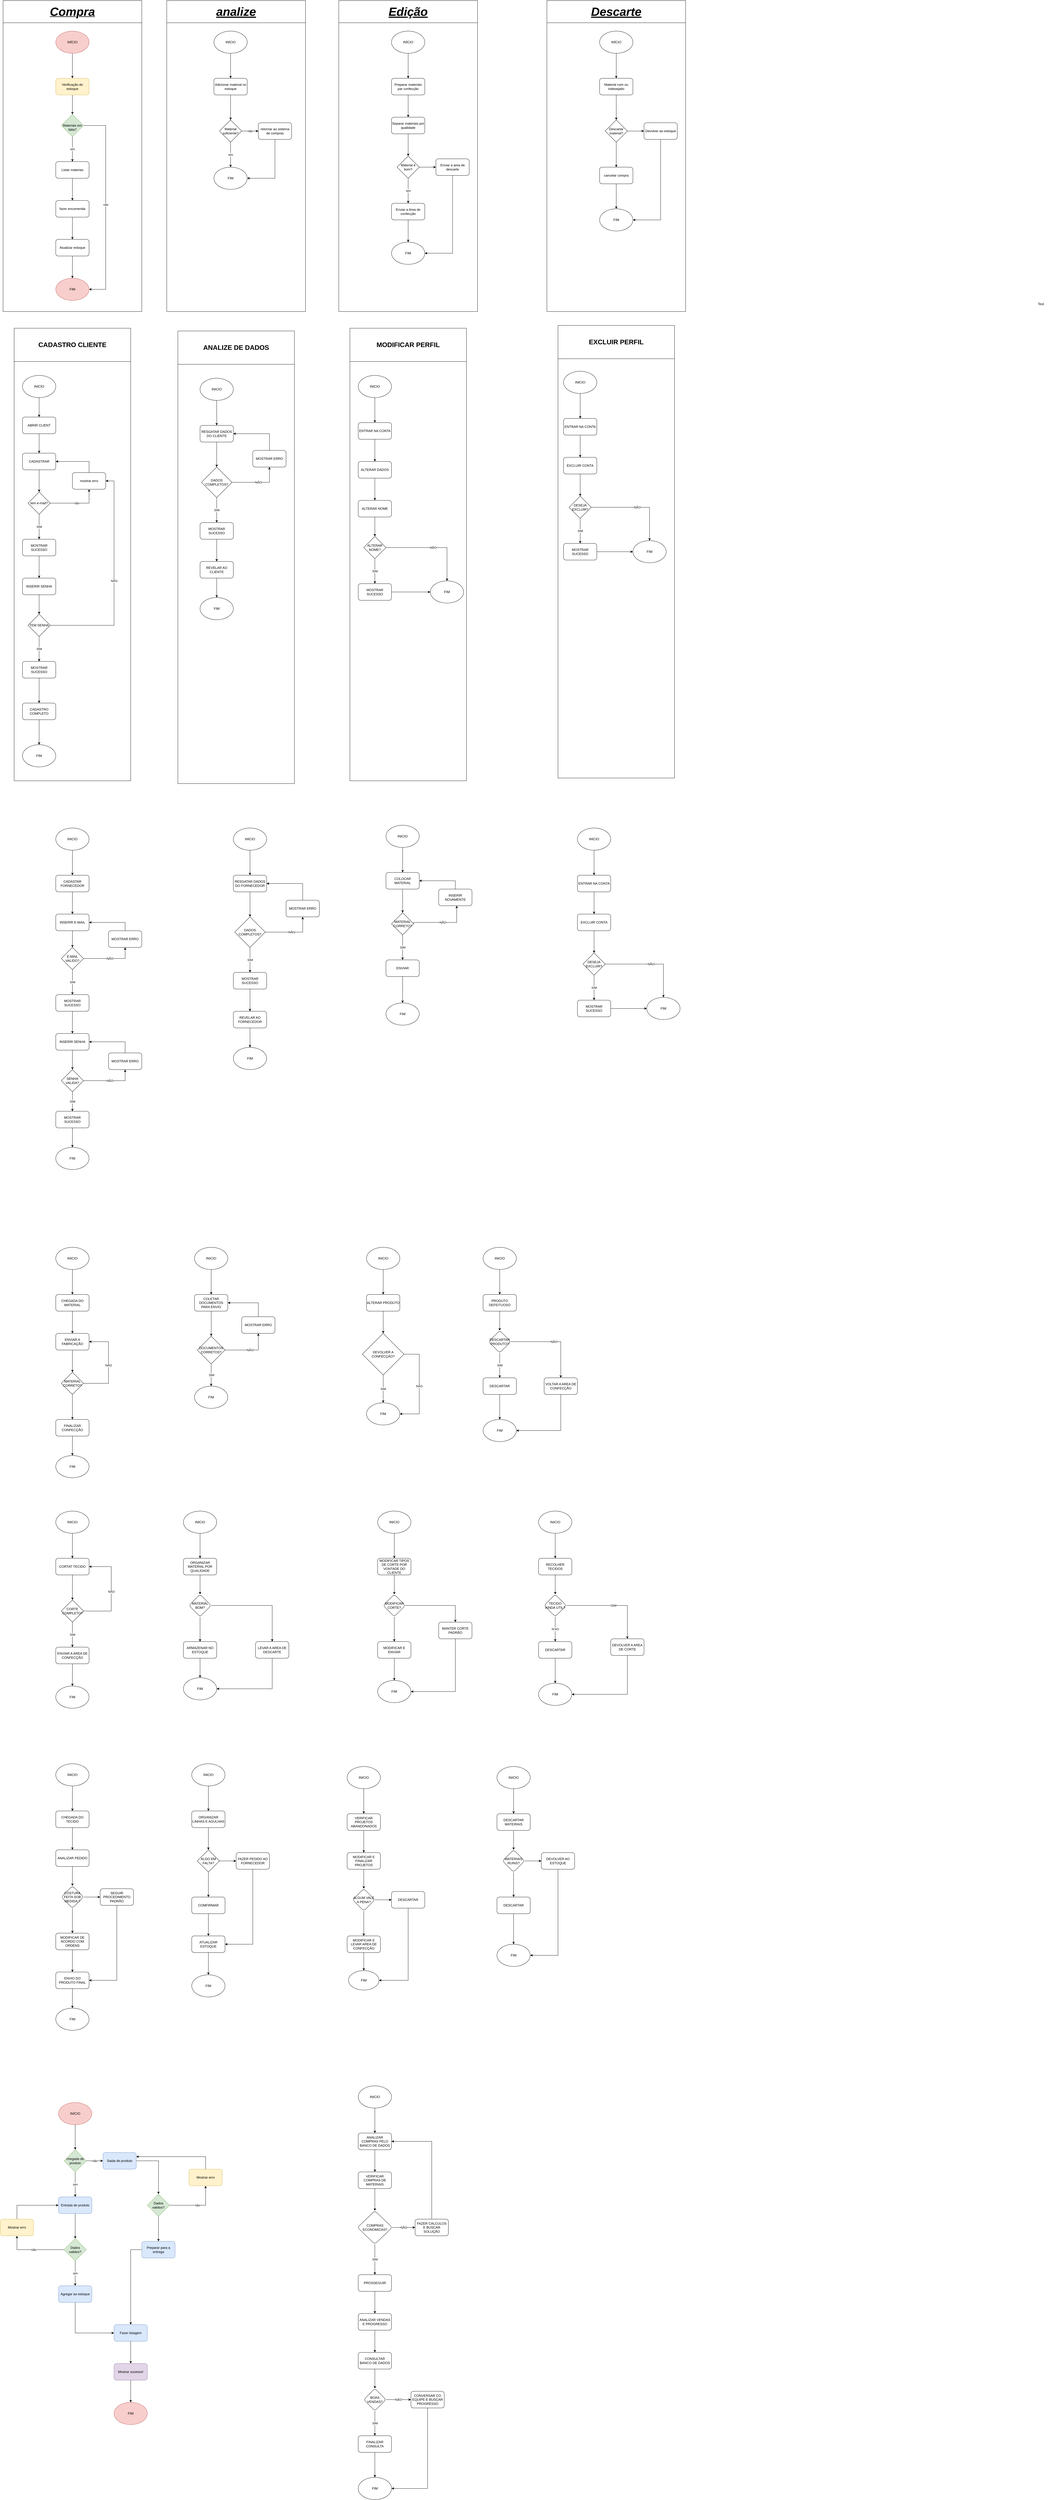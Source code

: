 <mxfile version="24.6.2" type="device">
  <diagram name="Página-1" id="H0bE9gB80t1YhXPXf1RE">
    <mxGraphModel dx="5626" dy="3197" grid="1" gridSize="10" guides="1" tooltips="1" connect="1" arrows="1" fold="1" page="0" pageScale="1" pageWidth="827" pageHeight="1169" math="0" shadow="0">
      <root>
        <mxCell id="0" />
        <mxCell id="1" parent="0" />
        <mxCell id="pCujRr_19Z160oxZ67RG-3" value="" style="edgeStyle=orthogonalEdgeStyle;rounded=0;orthogonalLoop=1;jettySize=auto;html=1;" parent="1" source="pCujRr_19Z160oxZ67RG-1" target="pCujRr_19Z160oxZ67RG-2" edge="1">
          <mxGeometry relative="1" as="geometry" />
        </mxCell>
        <mxCell id="pCujRr_19Z160oxZ67RG-1" value="INÍCIO" style="ellipse;whiteSpace=wrap;html=1;fillColor=#f8cecc;strokeColor=#b85450;" parent="1" vertex="1">
          <mxGeometry x="220" y="-120" width="120" height="80" as="geometry" />
        </mxCell>
        <mxCell id="pCujRr_19Z160oxZ67RG-6" value="" style="edgeStyle=orthogonalEdgeStyle;rounded=0;orthogonalLoop=1;jettySize=auto;html=1;" parent="1" source="pCujRr_19Z160oxZ67RG-2" edge="1">
          <mxGeometry relative="1" as="geometry">
            <mxPoint x="280" y="180" as="targetPoint" />
          </mxGeometry>
        </mxCell>
        <mxCell id="pCujRr_19Z160oxZ67RG-2" value="Verificação do estoque" style="rounded=1;whiteSpace=wrap;html=1;fillColor=#fff2cc;strokeColor=#d6b656;" parent="1" vertex="1">
          <mxGeometry x="220" y="50" width="120" height="60" as="geometry" />
        </mxCell>
        <mxCell id="pCujRr_19Z160oxZ67RG-10" value="sim" style="edgeStyle=orthogonalEdgeStyle;rounded=0;orthogonalLoop=1;jettySize=auto;html=1;" parent="1" source="pCujRr_19Z160oxZ67RG-4" target="pCujRr_19Z160oxZ67RG-9" edge="1">
          <mxGeometry relative="1" as="geometry" />
        </mxCell>
        <mxCell id="pCujRr_19Z160oxZ67RG-21" value="não" style="edgeStyle=orthogonalEdgeStyle;rounded=0;orthogonalLoop=1;jettySize=auto;html=1;exitX=1;exitY=0.5;exitDx=0;exitDy=0;entryX=1;entryY=0.5;entryDx=0;entryDy=0;" parent="1" source="pCujRr_19Z160oxZ67RG-4" target="pCujRr_19Z160oxZ67RG-15" edge="1">
          <mxGeometry relative="1" as="geometry">
            <Array as="points">
              <mxPoint x="400" y="220" />
              <mxPoint x="400" y="810" />
            </Array>
          </mxGeometry>
        </mxCell>
        <mxCell id="pCujRr_19Z160oxZ67RG-4" value="&lt;div&gt;&lt;br&gt;&lt;/div&gt;Materiais em falta?" style="rhombus;whiteSpace=wrap;html=1;fillColor=#d5e8d4;strokeColor=#82b366;" parent="1" vertex="1">
          <mxGeometry x="240" y="180" width="80" height="80" as="geometry" />
        </mxCell>
        <mxCell id="pCujRr_19Z160oxZ67RG-12" value="" style="edgeStyle=orthogonalEdgeStyle;rounded=0;orthogonalLoop=1;jettySize=auto;html=1;" parent="1" source="pCujRr_19Z160oxZ67RG-9" target="pCujRr_19Z160oxZ67RG-11" edge="1">
          <mxGeometry relative="1" as="geometry" />
        </mxCell>
        <mxCell id="pCujRr_19Z160oxZ67RG-9" value="Listar materias" style="rounded=1;whiteSpace=wrap;html=1;" parent="1" vertex="1">
          <mxGeometry x="220" y="350" width="120" height="60" as="geometry" />
        </mxCell>
        <mxCell id="pCujRr_19Z160oxZ67RG-14" value="" style="edgeStyle=orthogonalEdgeStyle;rounded=0;orthogonalLoop=1;jettySize=auto;html=1;" parent="1" source="pCujRr_19Z160oxZ67RG-11" edge="1">
          <mxGeometry relative="1" as="geometry">
            <mxPoint x="280" y="630" as="targetPoint" />
          </mxGeometry>
        </mxCell>
        <mxCell id="pCujRr_19Z160oxZ67RG-11" value="fazer encomenda" style="rounded=1;whiteSpace=wrap;html=1;" parent="1" vertex="1">
          <mxGeometry x="220" y="490" width="120" height="60" as="geometry" />
        </mxCell>
        <mxCell id="pCujRr_19Z160oxZ67RG-15" value="FIM" style="ellipse;whiteSpace=wrap;html=1;fillColor=#f8cecc;strokeColor=#b85450;" parent="1" vertex="1">
          <mxGeometry x="220" y="770" width="120" height="80" as="geometry" />
        </mxCell>
        <mxCell id="pCujRr_19Z160oxZ67RG-17" value="" style="edgeStyle=orthogonalEdgeStyle;rounded=0;orthogonalLoop=1;jettySize=auto;html=1;" parent="1" source="pCujRr_19Z160oxZ67RG-16" target="pCujRr_19Z160oxZ67RG-15" edge="1">
          <mxGeometry relative="1" as="geometry" />
        </mxCell>
        <mxCell id="pCujRr_19Z160oxZ67RG-16" value="Atualizar estoque" style="rounded=1;whiteSpace=wrap;html=1;" parent="1" vertex="1">
          <mxGeometry x="220" y="630" width="120" height="60" as="geometry" />
        </mxCell>
        <mxCell id="pCujRr_19Z160oxZ67RG-22" value="&lt;h1&gt;&lt;i&gt;&lt;u&gt;&lt;font style=&quot;font-size: 43px;&quot;&gt;Compra&lt;/font&gt;&lt;/u&gt;&lt;/i&gt;&lt;/h1&gt;" style="swimlane;whiteSpace=wrap;html=1;startSize=80;" parent="1" vertex="1">
          <mxGeometry x="30" y="-230" width="500" height="1120" as="geometry" />
        </mxCell>
        <mxCell id="pCujRr_19Z160oxZ67RG-25" value="" style="edgeStyle=orthogonalEdgeStyle;rounded=0;orthogonalLoop=1;jettySize=auto;html=1;" parent="1" source="pCujRr_19Z160oxZ67RG-23" target="pCujRr_19Z160oxZ67RG-24" edge="1">
          <mxGeometry relative="1" as="geometry" />
        </mxCell>
        <mxCell id="pCujRr_19Z160oxZ67RG-23" value="INÍCIO" style="ellipse;whiteSpace=wrap;html=1;" parent="1" vertex="1">
          <mxGeometry x="790" y="-120" width="120" height="80" as="geometry" />
        </mxCell>
        <mxCell id="pCujRr_19Z160oxZ67RG-27" value="" style="edgeStyle=orthogonalEdgeStyle;rounded=0;orthogonalLoop=1;jettySize=auto;html=1;" parent="1" source="pCujRr_19Z160oxZ67RG-24" target="pCujRr_19Z160oxZ67RG-26" edge="1">
          <mxGeometry relative="1" as="geometry" />
        </mxCell>
        <mxCell id="pCujRr_19Z160oxZ67RG-24" value="Adicionar material no estoque" style="rounded=1;whiteSpace=wrap;html=1;" parent="1" vertex="1">
          <mxGeometry x="790" y="50" width="120" height="60" as="geometry" />
        </mxCell>
        <mxCell id="pCujRr_19Z160oxZ67RG-29" value="sim" style="edgeStyle=orthogonalEdgeStyle;rounded=0;orthogonalLoop=1;jettySize=auto;html=1;" parent="1" source="pCujRr_19Z160oxZ67RG-26" target="pCujRr_19Z160oxZ67RG-28" edge="1">
          <mxGeometry relative="1" as="geometry" />
        </mxCell>
        <mxCell id="pCujRr_19Z160oxZ67RG-31" value="não" style="edgeStyle=orthogonalEdgeStyle;rounded=0;orthogonalLoop=1;jettySize=auto;html=1;" parent="1" source="pCujRr_19Z160oxZ67RG-26" target="pCujRr_19Z160oxZ67RG-30" edge="1">
          <mxGeometry relative="1" as="geometry" />
        </mxCell>
        <mxCell id="pCujRr_19Z160oxZ67RG-26" value="Material suficiente?" style="rhombus;whiteSpace=wrap;html=1;" parent="1" vertex="1">
          <mxGeometry x="810" y="200" width="80" height="80" as="geometry" />
        </mxCell>
        <mxCell id="pCujRr_19Z160oxZ67RG-28" value="FIM" style="ellipse;whiteSpace=wrap;html=1;" parent="1" vertex="1">
          <mxGeometry x="790" y="370" width="120" height="80" as="geometry" />
        </mxCell>
        <mxCell id="pCujRr_19Z160oxZ67RG-32" style="edgeStyle=orthogonalEdgeStyle;rounded=0;orthogonalLoop=1;jettySize=auto;html=1;exitX=0.5;exitY=1;exitDx=0;exitDy=0;entryX=1;entryY=0.5;entryDx=0;entryDy=0;" parent="1" source="pCujRr_19Z160oxZ67RG-30" target="pCujRr_19Z160oxZ67RG-28" edge="1">
          <mxGeometry relative="1" as="geometry" />
        </mxCell>
        <mxCell id="pCujRr_19Z160oxZ67RG-30" value="retornar ao sistema de compras" style="rounded=1;whiteSpace=wrap;html=1;" parent="1" vertex="1">
          <mxGeometry x="950" y="210" width="120" height="60" as="geometry" />
        </mxCell>
        <mxCell id="pCujRr_19Z160oxZ67RG-33" value="&lt;h1&gt;&lt;span style=&quot;font-size: 43px;&quot;&gt;&lt;i&gt;&lt;u&gt;analize&lt;/u&gt;&lt;/i&gt;&lt;/span&gt;&lt;/h1&gt;" style="swimlane;whiteSpace=wrap;html=1;startSize=80;" parent="1" vertex="1">
          <mxGeometry x="620" y="-230" width="500" height="1120" as="geometry" />
        </mxCell>
        <mxCell id="pCujRr_19Z160oxZ67RG-36" value="" style="edgeStyle=orthogonalEdgeStyle;rounded=0;orthogonalLoop=1;jettySize=auto;html=1;" parent="1" source="pCujRr_19Z160oxZ67RG-34" target="pCujRr_19Z160oxZ67RG-35" edge="1">
          <mxGeometry relative="1" as="geometry" />
        </mxCell>
        <mxCell id="pCujRr_19Z160oxZ67RG-34" value="INÍCIO" style="ellipse;whiteSpace=wrap;html=1;" parent="1" vertex="1">
          <mxGeometry x="1430" y="-120" width="120" height="80" as="geometry" />
        </mxCell>
        <mxCell id="pCujRr_19Z160oxZ67RG-38" value="" style="edgeStyle=orthogonalEdgeStyle;rounded=0;orthogonalLoop=1;jettySize=auto;html=1;" parent="1" source="pCujRr_19Z160oxZ67RG-35" target="pCujRr_19Z160oxZ67RG-37" edge="1">
          <mxGeometry relative="1" as="geometry" />
        </mxCell>
        <mxCell id="pCujRr_19Z160oxZ67RG-35" value="Preparar materiais par confecção" style="rounded=1;whiteSpace=wrap;html=1;" parent="1" vertex="1">
          <mxGeometry x="1430" y="50" width="120" height="60" as="geometry" />
        </mxCell>
        <mxCell id="pCujRr_19Z160oxZ67RG-40" value="" style="edgeStyle=orthogonalEdgeStyle;rounded=0;orthogonalLoop=1;jettySize=auto;html=1;" parent="1" source="pCujRr_19Z160oxZ67RG-37" target="pCujRr_19Z160oxZ67RG-39" edge="1">
          <mxGeometry relative="1" as="geometry" />
        </mxCell>
        <mxCell id="pCujRr_19Z160oxZ67RG-37" value="Separar materiais por qualidade" style="rounded=1;whiteSpace=wrap;html=1;" parent="1" vertex="1">
          <mxGeometry x="1430" y="190" width="120" height="60" as="geometry" />
        </mxCell>
        <mxCell id="pCujRr_19Z160oxZ67RG-42" value="sim" style="edgeStyle=orthogonalEdgeStyle;rounded=0;orthogonalLoop=1;jettySize=auto;html=1;" parent="1" source="pCujRr_19Z160oxZ67RG-39" target="pCujRr_19Z160oxZ67RG-41" edge="1">
          <mxGeometry relative="1" as="geometry" />
        </mxCell>
        <mxCell id="pCujRr_19Z160oxZ67RG-47" value="" style="edgeStyle=orthogonalEdgeStyle;rounded=0;orthogonalLoop=1;jettySize=auto;html=1;" parent="1" source="pCujRr_19Z160oxZ67RG-39" target="pCujRr_19Z160oxZ67RG-46" edge="1">
          <mxGeometry relative="1" as="geometry" />
        </mxCell>
        <mxCell id="pCujRr_19Z160oxZ67RG-39" value="Material é bom?" style="rhombus;whiteSpace=wrap;html=1;" parent="1" vertex="1">
          <mxGeometry x="1450" y="330" width="80" height="80" as="geometry" />
        </mxCell>
        <mxCell id="pCujRr_19Z160oxZ67RG-44" value="" style="edgeStyle=orthogonalEdgeStyle;rounded=0;orthogonalLoop=1;jettySize=auto;html=1;" parent="1" source="pCujRr_19Z160oxZ67RG-41" edge="1">
          <mxGeometry relative="1" as="geometry">
            <mxPoint x="1490" y="640" as="targetPoint" />
          </mxGeometry>
        </mxCell>
        <mxCell id="pCujRr_19Z160oxZ67RG-41" value="Enviar a Area de confecção" style="rounded=1;whiteSpace=wrap;html=1;" parent="1" vertex="1">
          <mxGeometry x="1430" y="500" width="120" height="60" as="geometry" />
        </mxCell>
        <mxCell id="pCujRr_19Z160oxZ67RG-45" value="FIM" style="ellipse;whiteSpace=wrap;html=1;" parent="1" vertex="1">
          <mxGeometry x="1430" y="640" width="120" height="80" as="geometry" />
        </mxCell>
        <mxCell id="pCujRr_19Z160oxZ67RG-48" style="edgeStyle=orthogonalEdgeStyle;rounded=0;orthogonalLoop=1;jettySize=auto;html=1;exitX=0.5;exitY=1;exitDx=0;exitDy=0;entryX=1;entryY=0.5;entryDx=0;entryDy=0;" parent="1" source="pCujRr_19Z160oxZ67RG-46" target="pCujRr_19Z160oxZ67RG-45" edge="1">
          <mxGeometry relative="1" as="geometry" />
        </mxCell>
        <mxCell id="pCujRr_19Z160oxZ67RG-46" value="Enviar a area de descarte" style="rounded=1;whiteSpace=wrap;html=1;" parent="1" vertex="1">
          <mxGeometry x="1590" y="340" width="120" height="60" as="geometry" />
        </mxCell>
        <mxCell id="pCujRr_19Z160oxZ67RG-49" value="&lt;h1&gt;&lt;span style=&quot;font-size: 43px;&quot;&gt;&lt;i&gt;&lt;u&gt;Edição&lt;/u&gt;&lt;/i&gt;&lt;/span&gt;&lt;/h1&gt;" style="swimlane;whiteSpace=wrap;html=1;startSize=80;" parent="1" vertex="1">
          <mxGeometry x="1240" y="-230" width="500" height="1120" as="geometry" />
        </mxCell>
        <mxCell id="pCujRr_19Z160oxZ67RG-52" value="" style="edgeStyle=orthogonalEdgeStyle;rounded=0;orthogonalLoop=1;jettySize=auto;html=1;" parent="1" source="pCujRr_19Z160oxZ67RG-50" target="pCujRr_19Z160oxZ67RG-51" edge="1">
          <mxGeometry relative="1" as="geometry" />
        </mxCell>
        <mxCell id="pCujRr_19Z160oxZ67RG-50" value="INÍCIO" style="ellipse;whiteSpace=wrap;html=1;" parent="1" vertex="1">
          <mxGeometry x="2180" y="-120" width="120" height="80" as="geometry" />
        </mxCell>
        <mxCell id="pCujRr_19Z160oxZ67RG-54" value="" style="edgeStyle=orthogonalEdgeStyle;rounded=0;orthogonalLoop=1;jettySize=auto;html=1;" parent="1" source="pCujRr_19Z160oxZ67RG-51" target="pCujRr_19Z160oxZ67RG-53" edge="1">
          <mxGeometry relative="1" as="geometry" />
        </mxCell>
        <mxCell id="pCujRr_19Z160oxZ67RG-51" value="Material ruim ou indesejado" style="rounded=1;whiteSpace=wrap;html=1;" parent="1" vertex="1">
          <mxGeometry x="2180" y="50" width="120" height="60" as="geometry" />
        </mxCell>
        <mxCell id="pCujRr_19Z160oxZ67RG-56" value="" style="edgeStyle=orthogonalEdgeStyle;rounded=0;orthogonalLoop=1;jettySize=auto;html=1;" parent="1" source="pCujRr_19Z160oxZ67RG-53" target="pCujRr_19Z160oxZ67RG-55" edge="1">
          <mxGeometry relative="1" as="geometry" />
        </mxCell>
        <mxCell id="pCujRr_19Z160oxZ67RG-60" value="" style="edgeStyle=orthogonalEdgeStyle;rounded=0;orthogonalLoop=1;jettySize=auto;html=1;" parent="1" source="pCujRr_19Z160oxZ67RG-53" target="pCujRr_19Z160oxZ67RG-59" edge="1">
          <mxGeometry relative="1" as="geometry" />
        </mxCell>
        <mxCell id="pCujRr_19Z160oxZ67RG-53" value="Descartar&lt;div&gt;material?&lt;/div&gt;" style="rhombus;whiteSpace=wrap;html=1;" parent="1" vertex="1">
          <mxGeometry x="2200" y="200" width="80" height="80" as="geometry" />
        </mxCell>
        <mxCell id="pCujRr_19Z160oxZ67RG-58" value="" style="edgeStyle=orthogonalEdgeStyle;rounded=0;orthogonalLoop=1;jettySize=auto;html=1;" parent="1" source="pCujRr_19Z160oxZ67RG-55" target="pCujRr_19Z160oxZ67RG-57" edge="1">
          <mxGeometry relative="1" as="geometry" />
        </mxCell>
        <mxCell id="pCujRr_19Z160oxZ67RG-55" value="cancelar compra" style="rounded=1;whiteSpace=wrap;html=1;" parent="1" vertex="1">
          <mxGeometry x="2180" y="370" width="120" height="60" as="geometry" />
        </mxCell>
        <mxCell id="pCujRr_19Z160oxZ67RG-57" value="FIM" style="ellipse;whiteSpace=wrap;html=1;" parent="1" vertex="1">
          <mxGeometry x="2180" y="520" width="120" height="80" as="geometry" />
        </mxCell>
        <mxCell id="pCujRr_19Z160oxZ67RG-61" style="edgeStyle=orthogonalEdgeStyle;rounded=0;orthogonalLoop=1;jettySize=auto;html=1;exitX=0.5;exitY=1;exitDx=0;exitDy=0;entryX=1;entryY=0.5;entryDx=0;entryDy=0;" parent="1" source="pCujRr_19Z160oxZ67RG-59" target="pCujRr_19Z160oxZ67RG-57" edge="1">
          <mxGeometry relative="1" as="geometry" />
        </mxCell>
        <mxCell id="pCujRr_19Z160oxZ67RG-59" value="Devolver ao estoque" style="rounded=1;whiteSpace=wrap;html=1;" parent="1" vertex="1">
          <mxGeometry x="2340" y="210" width="120" height="60" as="geometry" />
        </mxCell>
        <mxCell id="pCujRr_19Z160oxZ67RG-62" value="&lt;h1&gt;&lt;span style=&quot;font-size: 43px;&quot;&gt;&lt;i&gt;&lt;u&gt;Descarte&lt;/u&gt;&lt;/i&gt;&lt;/span&gt;&lt;/h1&gt;" style="swimlane;whiteSpace=wrap;html=1;startSize=80;" parent="1" vertex="1">
          <mxGeometry x="1990" y="-230" width="500" height="1120" as="geometry" />
        </mxCell>
        <mxCell id="Lzxys33Jdj1KvuU7-6Vl-3" value="" style="edgeStyle=orthogonalEdgeStyle;rounded=0;orthogonalLoop=1;jettySize=auto;html=1;" parent="1" source="Lzxys33Jdj1KvuU7-6Vl-1" target="Lzxys33Jdj1KvuU7-6Vl-2" edge="1">
          <mxGeometry relative="1" as="geometry" />
        </mxCell>
        <mxCell id="Lzxys33Jdj1KvuU7-6Vl-1" value="INICÍO" style="ellipse;whiteSpace=wrap;html=1;" parent="1" vertex="1">
          <mxGeometry x="100" y="1120" width="120" height="80" as="geometry" />
        </mxCell>
        <mxCell id="uNB4d4PE5i07L3fqMLBc-2" value="" style="edgeStyle=orthogonalEdgeStyle;rounded=0;orthogonalLoop=1;jettySize=auto;html=1;" parent="1" source="Lzxys33Jdj1KvuU7-6Vl-2" target="uNB4d4PE5i07L3fqMLBc-1" edge="1">
          <mxGeometry relative="1" as="geometry" />
        </mxCell>
        <mxCell id="Lzxys33Jdj1KvuU7-6Vl-2" value="ABRIR CLIENT" style="rounded=1;whiteSpace=wrap;html=1;" parent="1" vertex="1">
          <mxGeometry x="100" y="1270" width="120" height="60" as="geometry" />
        </mxCell>
        <mxCell id="uNB4d4PE5i07L3fqMLBc-4" value="" style="edgeStyle=orthogonalEdgeStyle;rounded=0;orthogonalLoop=1;jettySize=auto;html=1;" parent="1" source="uNB4d4PE5i07L3fqMLBc-1" edge="1">
          <mxGeometry relative="1" as="geometry">
            <mxPoint x="160" y="1540" as="targetPoint" />
          </mxGeometry>
        </mxCell>
        <mxCell id="uNB4d4PE5i07L3fqMLBc-1" value="CADASTRAR" style="rounded=1;whiteSpace=wrap;html=1;" parent="1" vertex="1">
          <mxGeometry x="100" y="1400" width="120" height="60" as="geometry" />
        </mxCell>
        <mxCell id="U2K5C7ySNH7hzDEGodIG-2" value="não" style="edgeStyle=orthogonalEdgeStyle;rounded=0;orthogonalLoop=1;jettySize=auto;html=1;exitX=1;exitY=0.5;exitDx=0;exitDy=0;entryX=0.5;entryY=1;entryDx=0;entryDy=0;" parent="1" source="uNB4d4PE5i07L3fqMLBc-5" target="U2K5C7ySNH7hzDEGodIG-1" edge="1">
          <mxGeometry relative="1" as="geometry" />
        </mxCell>
        <mxCell id="U2K5C7ySNH7hzDEGodIG-5" value="SIM" style="edgeStyle=orthogonalEdgeStyle;rounded=0;orthogonalLoop=1;jettySize=auto;html=1;" parent="1" source="uNB4d4PE5i07L3fqMLBc-5" target="U2K5C7ySNH7hzDEGodIG-4" edge="1">
          <mxGeometry relative="1" as="geometry" />
        </mxCell>
        <mxCell id="uNB4d4PE5i07L3fqMLBc-5" value="tem e-mail?" style="rhombus;whiteSpace=wrap;html=1;" parent="1" vertex="1">
          <mxGeometry x="120" y="1540" width="80" height="80" as="geometry" />
        </mxCell>
        <mxCell id="U2K5C7ySNH7hzDEGodIG-3" style="edgeStyle=orthogonalEdgeStyle;rounded=0;orthogonalLoop=1;jettySize=auto;html=1;exitX=0.5;exitY=0;exitDx=0;exitDy=0;entryX=1;entryY=0.5;entryDx=0;entryDy=0;" parent="1" source="U2K5C7ySNH7hzDEGodIG-1" target="uNB4d4PE5i07L3fqMLBc-1" edge="1">
          <mxGeometry relative="1" as="geometry" />
        </mxCell>
        <mxCell id="U2K5C7ySNH7hzDEGodIG-1" value="mostrar erro" style="rounded=1;whiteSpace=wrap;html=1;" parent="1" vertex="1">
          <mxGeometry x="280" y="1470" width="120" height="60" as="geometry" />
        </mxCell>
        <mxCell id="U2K5C7ySNH7hzDEGodIG-7" value="" style="edgeStyle=orthogonalEdgeStyle;rounded=0;orthogonalLoop=1;jettySize=auto;html=1;" parent="1" source="U2K5C7ySNH7hzDEGodIG-4" target="U2K5C7ySNH7hzDEGodIG-6" edge="1">
          <mxGeometry relative="1" as="geometry" />
        </mxCell>
        <mxCell id="U2K5C7ySNH7hzDEGodIG-4" value="MOSTRAR SUCESSO" style="rounded=1;whiteSpace=wrap;html=1;" parent="1" vertex="1">
          <mxGeometry x="100" y="1710" width="120" height="60" as="geometry" />
        </mxCell>
        <mxCell id="U2K5C7ySNH7hzDEGodIG-9" value="" style="edgeStyle=orthogonalEdgeStyle;rounded=0;orthogonalLoop=1;jettySize=auto;html=1;" parent="1" source="U2K5C7ySNH7hzDEGodIG-6" edge="1">
          <mxGeometry relative="1" as="geometry">
            <mxPoint x="160" y="1980" as="targetPoint" />
          </mxGeometry>
        </mxCell>
        <mxCell id="U2K5C7ySNH7hzDEGodIG-6" value="INSERIR SENHA" style="rounded=1;whiteSpace=wrap;html=1;" parent="1" vertex="1">
          <mxGeometry x="100" y="1850" width="120" height="60" as="geometry" />
        </mxCell>
        <mxCell id="U2K5C7ySNH7hzDEGodIG-11" value="NÃO" style="edgeStyle=orthogonalEdgeStyle;rounded=0;orthogonalLoop=1;jettySize=auto;html=1;exitX=1;exitY=0.5;exitDx=0;exitDy=0;entryX=1;entryY=0.5;entryDx=0;entryDy=0;" parent="1" source="U2K5C7ySNH7hzDEGodIG-10" target="U2K5C7ySNH7hzDEGodIG-1" edge="1">
          <mxGeometry relative="1" as="geometry">
            <Array as="points">
              <mxPoint x="430" y="2020" />
              <mxPoint x="430" y="1500" />
            </Array>
          </mxGeometry>
        </mxCell>
        <mxCell id="U2K5C7ySNH7hzDEGodIG-13" value="SIM" style="edgeStyle=orthogonalEdgeStyle;rounded=0;orthogonalLoop=1;jettySize=auto;html=1;" parent="1" source="U2K5C7ySNH7hzDEGodIG-10" target="U2K5C7ySNH7hzDEGodIG-12" edge="1">
          <mxGeometry relative="1" as="geometry" />
        </mxCell>
        <mxCell id="U2K5C7ySNH7hzDEGodIG-10" value="TEM SENHA" style="rhombus;whiteSpace=wrap;html=1;" parent="1" vertex="1">
          <mxGeometry x="120" y="1980" width="80" height="80" as="geometry" />
        </mxCell>
        <mxCell id="U2K5C7ySNH7hzDEGodIG-15" value="" style="edgeStyle=orthogonalEdgeStyle;rounded=0;orthogonalLoop=1;jettySize=auto;html=1;" parent="1" source="U2K5C7ySNH7hzDEGodIG-12" target="U2K5C7ySNH7hzDEGodIG-14" edge="1">
          <mxGeometry relative="1" as="geometry" />
        </mxCell>
        <mxCell id="U2K5C7ySNH7hzDEGodIG-12" value="MOSTRAR SUCESSO" style="rounded=1;whiteSpace=wrap;html=1;" parent="1" vertex="1">
          <mxGeometry x="100" y="2150" width="120" height="60" as="geometry" />
        </mxCell>
        <mxCell id="U2K5C7ySNH7hzDEGodIG-17" value="" style="edgeStyle=orthogonalEdgeStyle;rounded=0;orthogonalLoop=1;jettySize=auto;html=1;" parent="1" source="U2K5C7ySNH7hzDEGodIG-14" target="U2K5C7ySNH7hzDEGodIG-16" edge="1">
          <mxGeometry relative="1" as="geometry" />
        </mxCell>
        <mxCell id="U2K5C7ySNH7hzDEGodIG-14" value="CADASTRO COMPLETO" style="rounded=1;whiteSpace=wrap;html=1;" parent="1" vertex="1">
          <mxGeometry x="100" y="2300" width="120" height="60" as="geometry" />
        </mxCell>
        <mxCell id="U2K5C7ySNH7hzDEGodIG-16" value="FIM" style="ellipse;whiteSpace=wrap;html=1;" parent="1" vertex="1">
          <mxGeometry x="100" y="2450" width="120" height="80" as="geometry" />
        </mxCell>
        <mxCell id="U2K5C7ySNH7hzDEGodIG-20" value="" style="edgeStyle=orthogonalEdgeStyle;rounded=0;orthogonalLoop=1;jettySize=auto;html=1;" parent="1" source="U2K5C7ySNH7hzDEGodIG-18" target="U2K5C7ySNH7hzDEGodIG-19" edge="1">
          <mxGeometry relative="1" as="geometry" />
        </mxCell>
        <mxCell id="U2K5C7ySNH7hzDEGodIG-18" value="INICIO" style="ellipse;whiteSpace=wrap;html=1;" parent="1" vertex="1">
          <mxGeometry x="740" y="1130" width="120" height="80" as="geometry" />
        </mxCell>
        <mxCell id="U2K5C7ySNH7hzDEGodIG-22" value="" style="edgeStyle=orthogonalEdgeStyle;rounded=0;orthogonalLoop=1;jettySize=auto;html=1;" parent="1" source="U2K5C7ySNH7hzDEGodIG-19" target="U2K5C7ySNH7hzDEGodIG-21" edge="1">
          <mxGeometry relative="1" as="geometry" />
        </mxCell>
        <mxCell id="U2K5C7ySNH7hzDEGodIG-19" value="RESGATAR DADOS DO CLIENTE" style="rounded=1;whiteSpace=wrap;html=1;" parent="1" vertex="1">
          <mxGeometry x="740" y="1300" width="120" height="60" as="geometry" />
        </mxCell>
        <mxCell id="U2K5C7ySNH7hzDEGodIG-24" value="NÃO" style="edgeStyle=orthogonalEdgeStyle;rounded=0;orthogonalLoop=1;jettySize=auto;html=1;exitX=1;exitY=0.5;exitDx=0;exitDy=0;entryX=0.5;entryY=1;entryDx=0;entryDy=0;" parent="1" source="U2K5C7ySNH7hzDEGodIG-21" target="U2K5C7ySNH7hzDEGodIG-23" edge="1">
          <mxGeometry relative="1" as="geometry" />
        </mxCell>
        <mxCell id="U2K5C7ySNH7hzDEGodIG-27" value="SIM" style="edgeStyle=orthogonalEdgeStyle;rounded=0;orthogonalLoop=1;jettySize=auto;html=1;" parent="1" source="U2K5C7ySNH7hzDEGodIG-21" target="U2K5C7ySNH7hzDEGodIG-26" edge="1">
          <mxGeometry relative="1" as="geometry" />
        </mxCell>
        <mxCell id="U2K5C7ySNH7hzDEGodIG-21" value="DADOS COMPLETOS?" style="rhombus;whiteSpace=wrap;html=1;" parent="1" vertex="1">
          <mxGeometry x="745" y="1450" width="110" height="110" as="geometry" />
        </mxCell>
        <mxCell id="U2K5C7ySNH7hzDEGodIG-25" style="edgeStyle=orthogonalEdgeStyle;rounded=0;orthogonalLoop=1;jettySize=auto;html=1;exitX=0.5;exitY=0;exitDx=0;exitDy=0;entryX=1;entryY=0.5;entryDx=0;entryDy=0;" parent="1" source="U2K5C7ySNH7hzDEGodIG-23" target="U2K5C7ySNH7hzDEGodIG-19" edge="1">
          <mxGeometry relative="1" as="geometry" />
        </mxCell>
        <mxCell id="U2K5C7ySNH7hzDEGodIG-23" value="MOSTRAR ERRO" style="rounded=1;whiteSpace=wrap;html=1;" parent="1" vertex="1">
          <mxGeometry x="930" y="1390" width="120" height="60" as="geometry" />
        </mxCell>
        <mxCell id="U2K5C7ySNH7hzDEGodIG-29" value="" style="edgeStyle=orthogonalEdgeStyle;rounded=0;orthogonalLoop=1;jettySize=auto;html=1;" parent="1" source="U2K5C7ySNH7hzDEGodIG-26" target="U2K5C7ySNH7hzDEGodIG-28" edge="1">
          <mxGeometry relative="1" as="geometry" />
        </mxCell>
        <mxCell id="U2K5C7ySNH7hzDEGodIG-26" value="MOSTRAR SUCESSO" style="rounded=1;whiteSpace=wrap;html=1;" parent="1" vertex="1">
          <mxGeometry x="740" y="1650" width="120" height="60" as="geometry" />
        </mxCell>
        <mxCell id="U2K5C7ySNH7hzDEGodIG-31" value="" style="edgeStyle=orthogonalEdgeStyle;rounded=0;orthogonalLoop=1;jettySize=auto;html=1;" parent="1" source="U2K5C7ySNH7hzDEGodIG-28" target="U2K5C7ySNH7hzDEGodIG-30" edge="1">
          <mxGeometry relative="1" as="geometry" />
        </mxCell>
        <mxCell id="U2K5C7ySNH7hzDEGodIG-28" value="REVELAR AO CLIENTE" style="rounded=1;whiteSpace=wrap;html=1;" parent="1" vertex="1">
          <mxGeometry x="740" y="1790" width="120" height="60" as="geometry" />
        </mxCell>
        <mxCell id="U2K5C7ySNH7hzDEGodIG-30" value="FIM" style="ellipse;whiteSpace=wrap;html=1;" parent="1" vertex="1">
          <mxGeometry x="740" y="1920" width="120" height="80" as="geometry" />
        </mxCell>
        <mxCell id="_nmo6AtYuHJvuhX7b1Vl-3" value="" style="edgeStyle=orthogonalEdgeStyle;rounded=0;orthogonalLoop=1;jettySize=auto;html=1;" parent="1" source="_nmo6AtYuHJvuhX7b1Vl-1" target="_nmo6AtYuHJvuhX7b1Vl-2" edge="1">
          <mxGeometry relative="1" as="geometry" />
        </mxCell>
        <mxCell id="_nmo6AtYuHJvuhX7b1Vl-1" value="INICIO" style="ellipse;whiteSpace=wrap;html=1;" parent="1" vertex="1">
          <mxGeometry x="1310" y="1120" width="120" height="80" as="geometry" />
        </mxCell>
        <mxCell id="_nmo6AtYuHJvuhX7b1Vl-5" value="" style="edgeStyle=orthogonalEdgeStyle;rounded=0;orthogonalLoop=1;jettySize=auto;html=1;" parent="1" source="_nmo6AtYuHJvuhX7b1Vl-2" target="_nmo6AtYuHJvuhX7b1Vl-4" edge="1">
          <mxGeometry relative="1" as="geometry" />
        </mxCell>
        <mxCell id="_nmo6AtYuHJvuhX7b1Vl-2" value="ENTRAR NA CONTA" style="rounded=1;whiteSpace=wrap;html=1;" parent="1" vertex="1">
          <mxGeometry x="1310" y="1290" width="120" height="60" as="geometry" />
        </mxCell>
        <mxCell id="_nmo6AtYuHJvuhX7b1Vl-7" value="" style="edgeStyle=orthogonalEdgeStyle;rounded=0;orthogonalLoop=1;jettySize=auto;html=1;" parent="1" source="_nmo6AtYuHJvuhX7b1Vl-4" target="_nmo6AtYuHJvuhX7b1Vl-6" edge="1">
          <mxGeometry relative="1" as="geometry" />
        </mxCell>
        <mxCell id="_nmo6AtYuHJvuhX7b1Vl-4" value="ALTERAR DADOS" style="rounded=1;whiteSpace=wrap;html=1;" parent="1" vertex="1">
          <mxGeometry x="1310" y="1430" width="120" height="60" as="geometry" />
        </mxCell>
        <mxCell id="_nmo6AtYuHJvuhX7b1Vl-9" value="" style="edgeStyle=orthogonalEdgeStyle;rounded=0;orthogonalLoop=1;jettySize=auto;html=1;" parent="1" source="_nmo6AtYuHJvuhX7b1Vl-6" target="_nmo6AtYuHJvuhX7b1Vl-8" edge="1">
          <mxGeometry relative="1" as="geometry" />
        </mxCell>
        <mxCell id="_nmo6AtYuHJvuhX7b1Vl-6" value="ALTERAR NOME" style="rounded=1;whiteSpace=wrap;html=1;" parent="1" vertex="1">
          <mxGeometry x="1310" y="1570" width="120" height="60" as="geometry" />
        </mxCell>
        <mxCell id="_nmo6AtYuHJvuhX7b1Vl-13" value="SIM" style="edgeStyle=orthogonalEdgeStyle;rounded=0;orthogonalLoop=1;jettySize=auto;html=1;" parent="1" source="_nmo6AtYuHJvuhX7b1Vl-8" target="_nmo6AtYuHJvuhX7b1Vl-12" edge="1">
          <mxGeometry relative="1" as="geometry" />
        </mxCell>
        <mxCell id="_nmo6AtYuHJvuhX7b1Vl-16" value="NÃO" style="edgeStyle=orthogonalEdgeStyle;rounded=0;orthogonalLoop=1;jettySize=auto;html=1;exitX=1;exitY=0.5;exitDx=0;exitDy=0;entryX=0.5;entryY=0;entryDx=0;entryDy=0;" parent="1" source="_nmo6AtYuHJvuhX7b1Vl-8" target="_nmo6AtYuHJvuhX7b1Vl-14" edge="1">
          <mxGeometry relative="1" as="geometry" />
        </mxCell>
        <mxCell id="_nmo6AtYuHJvuhX7b1Vl-8" value="ALTERAR NOME?" style="rhombus;whiteSpace=wrap;html=1;" parent="1" vertex="1">
          <mxGeometry x="1330" y="1700" width="80" height="80" as="geometry" />
        </mxCell>
        <mxCell id="_nmo6AtYuHJvuhX7b1Vl-15" style="edgeStyle=orthogonalEdgeStyle;rounded=0;orthogonalLoop=1;jettySize=auto;html=1;exitX=1;exitY=0.5;exitDx=0;exitDy=0;" parent="1" source="_nmo6AtYuHJvuhX7b1Vl-12" target="_nmo6AtYuHJvuhX7b1Vl-14" edge="1">
          <mxGeometry relative="1" as="geometry" />
        </mxCell>
        <mxCell id="_nmo6AtYuHJvuhX7b1Vl-12" value="MOSTRAR SUCESSO" style="rounded=1;whiteSpace=wrap;html=1;" parent="1" vertex="1">
          <mxGeometry x="1310" y="1870" width="120" height="60" as="geometry" />
        </mxCell>
        <mxCell id="_nmo6AtYuHJvuhX7b1Vl-14" value="FIM" style="ellipse;whiteSpace=wrap;html=1;" parent="1" vertex="1">
          <mxGeometry x="1570" y="1860" width="120" height="80" as="geometry" />
        </mxCell>
        <mxCell id="_nmo6AtYuHJvuhX7b1Vl-20" value="" style="edgeStyle=orthogonalEdgeStyle;rounded=0;orthogonalLoop=1;jettySize=auto;html=1;" parent="1" source="_nmo6AtYuHJvuhX7b1Vl-18" target="_nmo6AtYuHJvuhX7b1Vl-19" edge="1">
          <mxGeometry relative="1" as="geometry" />
        </mxCell>
        <mxCell id="_nmo6AtYuHJvuhX7b1Vl-18" value="INICIO" style="ellipse;whiteSpace=wrap;html=1;" parent="1" vertex="1">
          <mxGeometry x="2050" y="1105" width="120" height="80" as="geometry" />
        </mxCell>
        <mxCell id="_nmo6AtYuHJvuhX7b1Vl-22" value="" style="edgeStyle=orthogonalEdgeStyle;rounded=0;orthogonalLoop=1;jettySize=auto;html=1;" parent="1" source="_nmo6AtYuHJvuhX7b1Vl-19" target="_nmo6AtYuHJvuhX7b1Vl-21" edge="1">
          <mxGeometry relative="1" as="geometry" />
        </mxCell>
        <mxCell id="_nmo6AtYuHJvuhX7b1Vl-19" value="ENTRAR NA CONTA" style="rounded=1;whiteSpace=wrap;html=1;" parent="1" vertex="1">
          <mxGeometry x="2050" y="1275" width="120" height="60" as="geometry" />
        </mxCell>
        <mxCell id="_nmo6AtYuHJvuhX7b1Vl-24" value="" style="edgeStyle=orthogonalEdgeStyle;rounded=0;orthogonalLoop=1;jettySize=auto;html=1;" parent="1" source="_nmo6AtYuHJvuhX7b1Vl-21" target="_nmo6AtYuHJvuhX7b1Vl-23" edge="1">
          <mxGeometry relative="1" as="geometry" />
        </mxCell>
        <mxCell id="_nmo6AtYuHJvuhX7b1Vl-21" value="EXCLUIR CONTA" style="rounded=1;whiteSpace=wrap;html=1;" parent="1" vertex="1">
          <mxGeometry x="2050" y="1415" width="120" height="60" as="geometry" />
        </mxCell>
        <mxCell id="_nmo6AtYuHJvuhX7b1Vl-26" value="SIM" style="edgeStyle=orthogonalEdgeStyle;rounded=0;orthogonalLoop=1;jettySize=auto;html=1;" parent="1" source="_nmo6AtYuHJvuhX7b1Vl-23" target="_nmo6AtYuHJvuhX7b1Vl-25" edge="1">
          <mxGeometry relative="1" as="geometry" />
        </mxCell>
        <mxCell id="_nmo6AtYuHJvuhX7b1Vl-29" value="NÃO" style="edgeStyle=orthogonalEdgeStyle;rounded=0;orthogonalLoop=1;jettySize=auto;html=1;exitX=1;exitY=0.5;exitDx=0;exitDy=0;entryX=0.5;entryY=0;entryDx=0;entryDy=0;" parent="1" source="_nmo6AtYuHJvuhX7b1Vl-23" target="_nmo6AtYuHJvuhX7b1Vl-27" edge="1">
          <mxGeometry relative="1" as="geometry" />
        </mxCell>
        <mxCell id="_nmo6AtYuHJvuhX7b1Vl-23" value="DESEJA EXCLUIR?" style="rhombus;whiteSpace=wrap;html=1;" parent="1" vertex="1">
          <mxGeometry x="2070" y="1555" width="80" height="80" as="geometry" />
        </mxCell>
        <mxCell id="_nmo6AtYuHJvuhX7b1Vl-28" style="edgeStyle=orthogonalEdgeStyle;rounded=0;orthogonalLoop=1;jettySize=auto;html=1;exitX=1;exitY=0.5;exitDx=0;exitDy=0;entryX=0;entryY=0.5;entryDx=0;entryDy=0;" parent="1" source="_nmo6AtYuHJvuhX7b1Vl-25" target="_nmo6AtYuHJvuhX7b1Vl-27" edge="1">
          <mxGeometry relative="1" as="geometry" />
        </mxCell>
        <mxCell id="_nmo6AtYuHJvuhX7b1Vl-25" value="MOSTRAR SUCESSO" style="rounded=1;whiteSpace=wrap;html=1;" parent="1" vertex="1">
          <mxGeometry x="2050" y="1725" width="120" height="60" as="geometry" />
        </mxCell>
        <mxCell id="_nmo6AtYuHJvuhX7b1Vl-27" value="FIM" style="ellipse;whiteSpace=wrap;html=1;" parent="1" vertex="1">
          <mxGeometry x="2300" y="1715" width="120" height="80" as="geometry" />
        </mxCell>
        <mxCell id="_nmo6AtYuHJvuhX7b1Vl-30" value="&lt;h1&gt;CADASTRO CLIENTE&lt;/h1&gt;" style="swimlane;whiteSpace=wrap;html=1;startSize=120;" parent="1" vertex="1">
          <mxGeometry x="70" y="950" width="420" height="1630" as="geometry" />
        </mxCell>
        <mxCell id="_nmo6AtYuHJvuhX7b1Vl-31" value="&lt;h1&gt;ANALIZE DE DADOS&lt;/h1&gt;" style="swimlane;whiteSpace=wrap;html=1;startSize=120;" parent="1" vertex="1">
          <mxGeometry x="660" y="960" width="420" height="1630" as="geometry" />
        </mxCell>
        <mxCell id="_nmo6AtYuHJvuhX7b1Vl-32" value="&lt;h1&gt;MODIFICAR PERFIL&lt;/h1&gt;" style="swimlane;whiteSpace=wrap;html=1;startSize=120;" parent="1" vertex="1">
          <mxGeometry x="1280" y="950" width="420" height="1630" as="geometry" />
        </mxCell>
        <mxCell id="_nmo6AtYuHJvuhX7b1Vl-33" value="&lt;h1&gt;EXCLUIR PERFIL&lt;/h1&gt;" style="swimlane;whiteSpace=wrap;html=1;startSize=120;" parent="1" vertex="1">
          <mxGeometry x="2030" y="940" width="420" height="1630" as="geometry" />
        </mxCell>
        <mxCell id="_nmo6AtYuHJvuhX7b1Vl-36" value="" style="edgeStyle=orthogonalEdgeStyle;rounded=0;orthogonalLoop=1;jettySize=auto;html=1;" parent="1" source="_nmo6AtYuHJvuhX7b1Vl-34" target="_nmo6AtYuHJvuhX7b1Vl-35" edge="1">
          <mxGeometry relative="1" as="geometry" />
        </mxCell>
        <mxCell id="_nmo6AtYuHJvuhX7b1Vl-34" value="INICIO" style="ellipse;whiteSpace=wrap;html=1;" parent="1" vertex="1">
          <mxGeometry x="220" y="2750" width="120" height="80" as="geometry" />
        </mxCell>
        <mxCell id="_nmo6AtYuHJvuhX7b1Vl-38" value="" style="edgeStyle=orthogonalEdgeStyle;rounded=0;orthogonalLoop=1;jettySize=auto;html=1;" parent="1" source="_nmo6AtYuHJvuhX7b1Vl-35" target="_nmo6AtYuHJvuhX7b1Vl-37" edge="1">
          <mxGeometry relative="1" as="geometry" />
        </mxCell>
        <mxCell id="_nmo6AtYuHJvuhX7b1Vl-35" value="CADASTAR FORNECEDOR" style="rounded=1;whiteSpace=wrap;html=1;" parent="1" vertex="1">
          <mxGeometry x="220" y="2920" width="120" height="60" as="geometry" />
        </mxCell>
        <mxCell id="_nmo6AtYuHJvuhX7b1Vl-40" value="" style="edgeStyle=orthogonalEdgeStyle;rounded=0;orthogonalLoop=1;jettySize=auto;html=1;" parent="1" source="_nmo6AtYuHJvuhX7b1Vl-37" target="_nmo6AtYuHJvuhX7b1Vl-39" edge="1">
          <mxGeometry relative="1" as="geometry" />
        </mxCell>
        <mxCell id="_nmo6AtYuHJvuhX7b1Vl-37" value="INSERIR E-MAIL" style="rounded=1;whiteSpace=wrap;html=1;" parent="1" vertex="1">
          <mxGeometry x="220" y="3060" width="120" height="60" as="geometry" />
        </mxCell>
        <mxCell id="_nmo6AtYuHJvuhX7b1Vl-43" value="NÃO" style="edgeStyle=orthogonalEdgeStyle;rounded=0;orthogonalLoop=1;jettySize=auto;html=1;exitX=1;exitY=0.5;exitDx=0;exitDy=0;entryX=0.5;entryY=1;entryDx=0;entryDy=0;" parent="1" source="_nmo6AtYuHJvuhX7b1Vl-39" target="_nmo6AtYuHJvuhX7b1Vl-41" edge="1">
          <mxGeometry relative="1" as="geometry" />
        </mxCell>
        <mxCell id="_nmo6AtYuHJvuhX7b1Vl-46" value="SIM" style="edgeStyle=orthogonalEdgeStyle;rounded=0;orthogonalLoop=1;jettySize=auto;html=1;" parent="1" source="_nmo6AtYuHJvuhX7b1Vl-39" target="_nmo6AtYuHJvuhX7b1Vl-45" edge="1">
          <mxGeometry relative="1" as="geometry" />
        </mxCell>
        <mxCell id="_nmo6AtYuHJvuhX7b1Vl-39" value="E-MAIL VALIDO?" style="rhombus;whiteSpace=wrap;html=1;" parent="1" vertex="1">
          <mxGeometry x="240" y="3180" width="80" height="80" as="geometry" />
        </mxCell>
        <mxCell id="_nmo6AtYuHJvuhX7b1Vl-44" style="edgeStyle=orthogonalEdgeStyle;rounded=0;orthogonalLoop=1;jettySize=auto;html=1;exitX=0.5;exitY=0;exitDx=0;exitDy=0;entryX=1;entryY=0.5;entryDx=0;entryDy=0;" parent="1" source="_nmo6AtYuHJvuhX7b1Vl-41" target="_nmo6AtYuHJvuhX7b1Vl-37" edge="1">
          <mxGeometry relative="1" as="geometry" />
        </mxCell>
        <mxCell id="_nmo6AtYuHJvuhX7b1Vl-41" value="MOSTRAR ERRO" style="rounded=1;whiteSpace=wrap;html=1;" parent="1" vertex="1">
          <mxGeometry x="410" y="3120" width="120" height="60" as="geometry" />
        </mxCell>
        <mxCell id="_nmo6AtYuHJvuhX7b1Vl-48" value="" style="edgeStyle=orthogonalEdgeStyle;rounded=0;orthogonalLoop=1;jettySize=auto;html=1;" parent="1" source="_nmo6AtYuHJvuhX7b1Vl-45" target="_nmo6AtYuHJvuhX7b1Vl-47" edge="1">
          <mxGeometry relative="1" as="geometry" />
        </mxCell>
        <mxCell id="_nmo6AtYuHJvuhX7b1Vl-45" value="MOSTRAR SUCESSO" style="rounded=1;whiteSpace=wrap;html=1;" parent="1" vertex="1">
          <mxGeometry x="220" y="3350" width="120" height="60" as="geometry" />
        </mxCell>
        <mxCell id="_nmo6AtYuHJvuhX7b1Vl-50" value="" style="edgeStyle=orthogonalEdgeStyle;rounded=0;orthogonalLoop=1;jettySize=auto;html=1;" parent="1" source="_nmo6AtYuHJvuhX7b1Vl-47" target="_nmo6AtYuHJvuhX7b1Vl-49" edge="1">
          <mxGeometry relative="1" as="geometry" />
        </mxCell>
        <mxCell id="_nmo6AtYuHJvuhX7b1Vl-47" value="INSERIR SENHA" style="rounded=1;whiteSpace=wrap;html=1;" parent="1" vertex="1">
          <mxGeometry x="220" y="3490" width="120" height="60" as="geometry" />
        </mxCell>
        <mxCell id="_nmo6AtYuHJvuhX7b1Vl-52" value="NÃO" style="edgeStyle=orthogonalEdgeStyle;rounded=0;orthogonalLoop=1;jettySize=auto;html=1;exitX=1;exitY=0.5;exitDx=0;exitDy=0;entryX=0.5;entryY=1;entryDx=0;entryDy=0;" parent="1" source="_nmo6AtYuHJvuhX7b1Vl-49" target="_nmo6AtYuHJvuhX7b1Vl-51" edge="1">
          <mxGeometry relative="1" as="geometry" />
        </mxCell>
        <mxCell id="_nmo6AtYuHJvuhX7b1Vl-55" value="SIM" style="edgeStyle=orthogonalEdgeStyle;rounded=0;orthogonalLoop=1;jettySize=auto;html=1;" parent="1" source="_nmo6AtYuHJvuhX7b1Vl-49" target="_nmo6AtYuHJvuhX7b1Vl-54" edge="1">
          <mxGeometry relative="1" as="geometry" />
        </mxCell>
        <mxCell id="_nmo6AtYuHJvuhX7b1Vl-49" value="SENHA VALIDA?" style="rhombus;whiteSpace=wrap;html=1;" parent="1" vertex="1">
          <mxGeometry x="240" y="3620" width="80" height="80" as="geometry" />
        </mxCell>
        <mxCell id="_nmo6AtYuHJvuhX7b1Vl-53" style="edgeStyle=orthogonalEdgeStyle;rounded=0;orthogonalLoop=1;jettySize=auto;html=1;exitX=0.5;exitY=0;exitDx=0;exitDy=0;entryX=1;entryY=0.5;entryDx=0;entryDy=0;" parent="1" source="_nmo6AtYuHJvuhX7b1Vl-51" target="_nmo6AtYuHJvuhX7b1Vl-47" edge="1">
          <mxGeometry relative="1" as="geometry" />
        </mxCell>
        <mxCell id="_nmo6AtYuHJvuhX7b1Vl-51" value="MOSTRAR ERRO" style="rounded=1;whiteSpace=wrap;html=1;" parent="1" vertex="1">
          <mxGeometry x="410" y="3560" width="120" height="60" as="geometry" />
        </mxCell>
        <mxCell id="_nmo6AtYuHJvuhX7b1Vl-57" value="" style="edgeStyle=orthogonalEdgeStyle;rounded=0;orthogonalLoop=1;jettySize=auto;html=1;" parent="1" source="_nmo6AtYuHJvuhX7b1Vl-54" target="_nmo6AtYuHJvuhX7b1Vl-56" edge="1">
          <mxGeometry relative="1" as="geometry" />
        </mxCell>
        <mxCell id="_nmo6AtYuHJvuhX7b1Vl-54" value="MOSTRAR SUCESSO" style="rounded=1;whiteSpace=wrap;html=1;" parent="1" vertex="1">
          <mxGeometry x="220" y="3770" width="120" height="60" as="geometry" />
        </mxCell>
        <mxCell id="_nmo6AtYuHJvuhX7b1Vl-56" value="FIM" style="ellipse;whiteSpace=wrap;html=1;" parent="1" vertex="1">
          <mxGeometry x="220" y="3900" width="120" height="80" as="geometry" />
        </mxCell>
        <mxCell id="_nmo6AtYuHJvuhX7b1Vl-73" value="" style="edgeStyle=orthogonalEdgeStyle;rounded=0;orthogonalLoop=1;jettySize=auto;html=1;" parent="1" source="_nmo6AtYuHJvuhX7b1Vl-74" target="_nmo6AtYuHJvuhX7b1Vl-76" edge="1">
          <mxGeometry relative="1" as="geometry" />
        </mxCell>
        <mxCell id="_nmo6AtYuHJvuhX7b1Vl-74" value="INICIO" style="ellipse;whiteSpace=wrap;html=1;" parent="1" vertex="1">
          <mxGeometry x="860" y="2750" width="120" height="80" as="geometry" />
        </mxCell>
        <mxCell id="_nmo6AtYuHJvuhX7b1Vl-75" value="" style="edgeStyle=orthogonalEdgeStyle;rounded=0;orthogonalLoop=1;jettySize=auto;html=1;" parent="1" source="_nmo6AtYuHJvuhX7b1Vl-76" target="_nmo6AtYuHJvuhX7b1Vl-79" edge="1">
          <mxGeometry relative="1" as="geometry" />
        </mxCell>
        <mxCell id="_nmo6AtYuHJvuhX7b1Vl-76" value="RESGATAR DADOS DO FORNECEDOR" style="rounded=1;whiteSpace=wrap;html=1;" parent="1" vertex="1">
          <mxGeometry x="860" y="2920" width="120" height="60" as="geometry" />
        </mxCell>
        <mxCell id="_nmo6AtYuHJvuhX7b1Vl-77" value="NÃO" style="edgeStyle=orthogonalEdgeStyle;rounded=0;orthogonalLoop=1;jettySize=auto;html=1;exitX=1;exitY=0.5;exitDx=0;exitDy=0;entryX=0.5;entryY=1;entryDx=0;entryDy=0;" parent="1" source="_nmo6AtYuHJvuhX7b1Vl-79" target="_nmo6AtYuHJvuhX7b1Vl-81" edge="1">
          <mxGeometry relative="1" as="geometry" />
        </mxCell>
        <mxCell id="_nmo6AtYuHJvuhX7b1Vl-78" value="SIM" style="edgeStyle=orthogonalEdgeStyle;rounded=0;orthogonalLoop=1;jettySize=auto;html=1;" parent="1" source="_nmo6AtYuHJvuhX7b1Vl-79" target="_nmo6AtYuHJvuhX7b1Vl-83" edge="1">
          <mxGeometry relative="1" as="geometry" />
        </mxCell>
        <mxCell id="_nmo6AtYuHJvuhX7b1Vl-79" value="DADOS COMPLETOS?" style="rhombus;whiteSpace=wrap;html=1;" parent="1" vertex="1">
          <mxGeometry x="865" y="3070" width="110" height="110" as="geometry" />
        </mxCell>
        <mxCell id="_nmo6AtYuHJvuhX7b1Vl-80" style="edgeStyle=orthogonalEdgeStyle;rounded=0;orthogonalLoop=1;jettySize=auto;html=1;exitX=0.5;exitY=0;exitDx=0;exitDy=0;entryX=1;entryY=0.5;entryDx=0;entryDy=0;" parent="1" source="_nmo6AtYuHJvuhX7b1Vl-81" target="_nmo6AtYuHJvuhX7b1Vl-76" edge="1">
          <mxGeometry relative="1" as="geometry" />
        </mxCell>
        <mxCell id="_nmo6AtYuHJvuhX7b1Vl-81" value="MOSTRAR ERRO" style="rounded=1;whiteSpace=wrap;html=1;" parent="1" vertex="1">
          <mxGeometry x="1050" y="3010" width="120" height="60" as="geometry" />
        </mxCell>
        <mxCell id="_nmo6AtYuHJvuhX7b1Vl-82" value="" style="edgeStyle=orthogonalEdgeStyle;rounded=0;orthogonalLoop=1;jettySize=auto;html=1;" parent="1" source="_nmo6AtYuHJvuhX7b1Vl-83" target="_nmo6AtYuHJvuhX7b1Vl-85" edge="1">
          <mxGeometry relative="1" as="geometry" />
        </mxCell>
        <mxCell id="_nmo6AtYuHJvuhX7b1Vl-83" value="MOSTRAR SUCESSO" style="rounded=1;whiteSpace=wrap;html=1;" parent="1" vertex="1">
          <mxGeometry x="860" y="3270" width="120" height="60" as="geometry" />
        </mxCell>
        <mxCell id="_nmo6AtYuHJvuhX7b1Vl-84" value="" style="edgeStyle=orthogonalEdgeStyle;rounded=0;orthogonalLoop=1;jettySize=auto;html=1;" parent="1" source="_nmo6AtYuHJvuhX7b1Vl-85" target="_nmo6AtYuHJvuhX7b1Vl-86" edge="1">
          <mxGeometry relative="1" as="geometry" />
        </mxCell>
        <mxCell id="_nmo6AtYuHJvuhX7b1Vl-85" value="REVELAR AO FORNECEDOR" style="rounded=1;whiteSpace=wrap;html=1;" parent="1" vertex="1">
          <mxGeometry x="860" y="3410" width="120" height="60" as="geometry" />
        </mxCell>
        <mxCell id="_nmo6AtYuHJvuhX7b1Vl-86" value="FIM" style="ellipse;whiteSpace=wrap;html=1;" parent="1" vertex="1">
          <mxGeometry x="860" y="3540" width="120" height="80" as="geometry" />
        </mxCell>
        <mxCell id="_nmo6AtYuHJvuhX7b1Vl-89" value="" style="edgeStyle=orthogonalEdgeStyle;rounded=0;orthogonalLoop=1;jettySize=auto;html=1;" parent="1" source="_nmo6AtYuHJvuhX7b1Vl-87" target="_nmo6AtYuHJvuhX7b1Vl-88" edge="1">
          <mxGeometry relative="1" as="geometry" />
        </mxCell>
        <mxCell id="_nmo6AtYuHJvuhX7b1Vl-87" value="INICIO" style="ellipse;whiteSpace=wrap;html=1;" parent="1" vertex="1">
          <mxGeometry x="1410" y="2740" width="120" height="80" as="geometry" />
        </mxCell>
        <mxCell id="_nmo6AtYuHJvuhX7b1Vl-93" value="" style="edgeStyle=orthogonalEdgeStyle;rounded=0;orthogonalLoop=1;jettySize=auto;html=1;" parent="1" source="_nmo6AtYuHJvuhX7b1Vl-88" target="_nmo6AtYuHJvuhX7b1Vl-92" edge="1">
          <mxGeometry relative="1" as="geometry" />
        </mxCell>
        <mxCell id="_nmo6AtYuHJvuhX7b1Vl-88" value="COLOCAR MATERIAL" style="rounded=1;whiteSpace=wrap;html=1;" parent="1" vertex="1">
          <mxGeometry x="1410" y="2910" width="120" height="60" as="geometry" />
        </mxCell>
        <mxCell id="_nmo6AtYuHJvuhX7b1Vl-95" value="NÃO" style="edgeStyle=orthogonalEdgeStyle;rounded=0;orthogonalLoop=1;jettySize=auto;html=1;exitX=1;exitY=0.5;exitDx=0;exitDy=0;" parent="1" source="_nmo6AtYuHJvuhX7b1Vl-92" edge="1">
          <mxGeometry relative="1" as="geometry">
            <mxPoint x="1510" y="3090" as="sourcePoint" />
            <mxPoint x="1665" y="3030" as="targetPoint" />
            <Array as="points">
              <mxPoint x="1510" y="3090" />
              <mxPoint x="1665" y="3090" />
            </Array>
          </mxGeometry>
        </mxCell>
        <mxCell id="_nmo6AtYuHJvuhX7b1Vl-98" value="SIM" style="edgeStyle=orthogonalEdgeStyle;rounded=0;orthogonalLoop=1;jettySize=auto;html=1;" parent="1" source="_nmo6AtYuHJvuhX7b1Vl-92" target="_nmo6AtYuHJvuhX7b1Vl-97" edge="1">
          <mxGeometry relative="1" as="geometry" />
        </mxCell>
        <mxCell id="_nmo6AtYuHJvuhX7b1Vl-92" value="MATERIAL CORRETO?" style="rhombus;whiteSpace=wrap;html=1;" parent="1" vertex="1">
          <mxGeometry x="1430" y="3055" width="80" height="80" as="geometry" />
        </mxCell>
        <mxCell id="_nmo6AtYuHJvuhX7b1Vl-96" style="edgeStyle=orthogonalEdgeStyle;rounded=0;orthogonalLoop=1;jettySize=auto;html=1;exitX=0.5;exitY=0;exitDx=0;exitDy=0;entryX=1;entryY=0.5;entryDx=0;entryDy=0;" parent="1" source="_nmo6AtYuHJvuhX7b1Vl-94" target="_nmo6AtYuHJvuhX7b1Vl-88" edge="1">
          <mxGeometry relative="1" as="geometry" />
        </mxCell>
        <mxCell id="_nmo6AtYuHJvuhX7b1Vl-94" value="INSERIR NOVAMENTE" style="rounded=1;whiteSpace=wrap;html=1;" parent="1" vertex="1">
          <mxGeometry x="1600" y="2970" width="120" height="60" as="geometry" />
        </mxCell>
        <mxCell id="_nmo6AtYuHJvuhX7b1Vl-100" value="" style="edgeStyle=orthogonalEdgeStyle;rounded=0;orthogonalLoop=1;jettySize=auto;html=1;" parent="1" source="_nmo6AtYuHJvuhX7b1Vl-97" target="_nmo6AtYuHJvuhX7b1Vl-99" edge="1">
          <mxGeometry relative="1" as="geometry" />
        </mxCell>
        <mxCell id="_nmo6AtYuHJvuhX7b1Vl-97" value="ENVIAR" style="rounded=1;whiteSpace=wrap;html=1;" parent="1" vertex="1">
          <mxGeometry x="1410" y="3225" width="120" height="60" as="geometry" />
        </mxCell>
        <mxCell id="_nmo6AtYuHJvuhX7b1Vl-99" value="FIM" style="ellipse;whiteSpace=wrap;html=1;" parent="1" vertex="1">
          <mxGeometry x="1410" y="3380" width="120" height="80" as="geometry" />
        </mxCell>
        <mxCell id="_nmo6AtYuHJvuhX7b1Vl-101" value="" style="edgeStyle=orthogonalEdgeStyle;rounded=0;orthogonalLoop=1;jettySize=auto;html=1;" parent="1" source="_nmo6AtYuHJvuhX7b1Vl-102" target="_nmo6AtYuHJvuhX7b1Vl-104" edge="1">
          <mxGeometry relative="1" as="geometry" />
        </mxCell>
        <mxCell id="_nmo6AtYuHJvuhX7b1Vl-102" value="INICIO" style="ellipse;whiteSpace=wrap;html=1;" parent="1" vertex="1">
          <mxGeometry x="2100" y="2750" width="120" height="80" as="geometry" />
        </mxCell>
        <mxCell id="_nmo6AtYuHJvuhX7b1Vl-103" value="" style="edgeStyle=orthogonalEdgeStyle;rounded=0;orthogonalLoop=1;jettySize=auto;html=1;" parent="1" source="_nmo6AtYuHJvuhX7b1Vl-104" target="_nmo6AtYuHJvuhX7b1Vl-106" edge="1">
          <mxGeometry relative="1" as="geometry" />
        </mxCell>
        <mxCell id="_nmo6AtYuHJvuhX7b1Vl-104" value="ENTRAR NA CONTA" style="rounded=1;whiteSpace=wrap;html=1;" parent="1" vertex="1">
          <mxGeometry x="2100" y="2920" width="120" height="60" as="geometry" />
        </mxCell>
        <mxCell id="_nmo6AtYuHJvuhX7b1Vl-105" value="" style="edgeStyle=orthogonalEdgeStyle;rounded=0;orthogonalLoop=1;jettySize=auto;html=1;" parent="1" source="_nmo6AtYuHJvuhX7b1Vl-106" target="_nmo6AtYuHJvuhX7b1Vl-109" edge="1">
          <mxGeometry relative="1" as="geometry" />
        </mxCell>
        <mxCell id="_nmo6AtYuHJvuhX7b1Vl-106" value="EXCLUIR CONTA" style="rounded=1;whiteSpace=wrap;html=1;" parent="1" vertex="1">
          <mxGeometry x="2100" y="3060" width="120" height="60" as="geometry" />
        </mxCell>
        <mxCell id="_nmo6AtYuHJvuhX7b1Vl-107" value="SIM" style="edgeStyle=orthogonalEdgeStyle;rounded=0;orthogonalLoop=1;jettySize=auto;html=1;" parent="1" source="_nmo6AtYuHJvuhX7b1Vl-109" target="_nmo6AtYuHJvuhX7b1Vl-111" edge="1">
          <mxGeometry relative="1" as="geometry" />
        </mxCell>
        <mxCell id="_nmo6AtYuHJvuhX7b1Vl-108" value="NÃO" style="edgeStyle=orthogonalEdgeStyle;rounded=0;orthogonalLoop=1;jettySize=auto;html=1;exitX=1;exitY=0.5;exitDx=0;exitDy=0;entryX=0.5;entryY=0;entryDx=0;entryDy=0;" parent="1" source="_nmo6AtYuHJvuhX7b1Vl-109" target="_nmo6AtYuHJvuhX7b1Vl-112" edge="1">
          <mxGeometry relative="1" as="geometry" />
        </mxCell>
        <mxCell id="_nmo6AtYuHJvuhX7b1Vl-109" value="DESEJA EXCLUIR?" style="rhombus;whiteSpace=wrap;html=1;" parent="1" vertex="1">
          <mxGeometry x="2120" y="3200" width="80" height="80" as="geometry" />
        </mxCell>
        <mxCell id="_nmo6AtYuHJvuhX7b1Vl-110" style="edgeStyle=orthogonalEdgeStyle;rounded=0;orthogonalLoop=1;jettySize=auto;html=1;exitX=1;exitY=0.5;exitDx=0;exitDy=0;entryX=0;entryY=0.5;entryDx=0;entryDy=0;" parent="1" source="_nmo6AtYuHJvuhX7b1Vl-111" target="_nmo6AtYuHJvuhX7b1Vl-112" edge="1">
          <mxGeometry relative="1" as="geometry" />
        </mxCell>
        <mxCell id="_nmo6AtYuHJvuhX7b1Vl-111" value="MOSTRAR SUCESSO" style="rounded=1;whiteSpace=wrap;html=1;" parent="1" vertex="1">
          <mxGeometry x="2100" y="3370" width="120" height="60" as="geometry" />
        </mxCell>
        <mxCell id="_nmo6AtYuHJvuhX7b1Vl-112" value="FIM" style="ellipse;whiteSpace=wrap;html=1;" parent="1" vertex="1">
          <mxGeometry x="2350" y="3360" width="120" height="80" as="geometry" />
        </mxCell>
        <mxCell id="_nmo6AtYuHJvuhX7b1Vl-116" value="" style="edgeStyle=orthogonalEdgeStyle;rounded=0;orthogonalLoop=1;jettySize=auto;html=1;" parent="1" source="_nmo6AtYuHJvuhX7b1Vl-114" target="_nmo6AtYuHJvuhX7b1Vl-115" edge="1">
          <mxGeometry relative="1" as="geometry" />
        </mxCell>
        <mxCell id="_nmo6AtYuHJvuhX7b1Vl-114" value="INICIO" style="ellipse;whiteSpace=wrap;html=1;" parent="1" vertex="1">
          <mxGeometry x="220" y="4260" width="120" height="80" as="geometry" />
        </mxCell>
        <mxCell id="_nmo6AtYuHJvuhX7b1Vl-118" value="" style="edgeStyle=orthogonalEdgeStyle;rounded=0;orthogonalLoop=1;jettySize=auto;html=1;" parent="1" source="_nmo6AtYuHJvuhX7b1Vl-115" target="_nmo6AtYuHJvuhX7b1Vl-117" edge="1">
          <mxGeometry relative="1" as="geometry" />
        </mxCell>
        <mxCell id="_nmo6AtYuHJvuhX7b1Vl-115" value="CHEGADA DO MATERIAL" style="rounded=1;whiteSpace=wrap;html=1;" parent="1" vertex="1">
          <mxGeometry x="220" y="4430" width="120" height="60" as="geometry" />
        </mxCell>
        <mxCell id="_nmo6AtYuHJvuhX7b1Vl-120" value="" style="edgeStyle=orthogonalEdgeStyle;rounded=0;orthogonalLoop=1;jettySize=auto;html=1;" parent="1" source="_nmo6AtYuHJvuhX7b1Vl-117" target="_nmo6AtYuHJvuhX7b1Vl-119" edge="1">
          <mxGeometry relative="1" as="geometry" />
        </mxCell>
        <mxCell id="_nmo6AtYuHJvuhX7b1Vl-117" value="ENVIAR A FABRICAÇÃO" style="rounded=1;whiteSpace=wrap;html=1;" parent="1" vertex="1">
          <mxGeometry x="220" y="4570" width="120" height="60" as="geometry" />
        </mxCell>
        <mxCell id="_nmo6AtYuHJvuhX7b1Vl-121" value="NÃO" style="edgeStyle=orthogonalEdgeStyle;rounded=0;orthogonalLoop=1;jettySize=auto;html=1;exitX=1;exitY=0.5;exitDx=0;exitDy=0;entryX=1;entryY=0.5;entryDx=0;entryDy=0;" parent="1" source="_nmo6AtYuHJvuhX7b1Vl-119" target="_nmo6AtYuHJvuhX7b1Vl-117" edge="1">
          <mxGeometry relative="1" as="geometry">
            <Array as="points">
              <mxPoint x="410" y="4750" />
              <mxPoint x="410" y="4600" />
            </Array>
          </mxGeometry>
        </mxCell>
        <mxCell id="_nmo6AtYuHJvuhX7b1Vl-123" value="" style="edgeStyle=orthogonalEdgeStyle;rounded=0;orthogonalLoop=1;jettySize=auto;html=1;" parent="1" source="_nmo6AtYuHJvuhX7b1Vl-119" target="_nmo6AtYuHJvuhX7b1Vl-122" edge="1">
          <mxGeometry relative="1" as="geometry" />
        </mxCell>
        <mxCell id="_nmo6AtYuHJvuhX7b1Vl-119" value="MATERIAL CORRETO?" style="rhombus;whiteSpace=wrap;html=1;" parent="1" vertex="1">
          <mxGeometry x="240" y="4710" width="80" height="80" as="geometry" />
        </mxCell>
        <mxCell id="_nmo6AtYuHJvuhX7b1Vl-125" value="" style="edgeStyle=orthogonalEdgeStyle;rounded=0;orthogonalLoop=1;jettySize=auto;html=1;" parent="1" source="_nmo6AtYuHJvuhX7b1Vl-122" target="_nmo6AtYuHJvuhX7b1Vl-124" edge="1">
          <mxGeometry relative="1" as="geometry" />
        </mxCell>
        <mxCell id="_nmo6AtYuHJvuhX7b1Vl-122" value="FINALIZAR CONFECÇÃO" style="rounded=1;whiteSpace=wrap;html=1;" parent="1" vertex="1">
          <mxGeometry x="220" y="4880" width="120" height="60" as="geometry" />
        </mxCell>
        <mxCell id="_nmo6AtYuHJvuhX7b1Vl-124" value="FIM" style="ellipse;whiteSpace=wrap;html=1;" parent="1" vertex="1">
          <mxGeometry x="220" y="5010" width="120" height="80" as="geometry" />
        </mxCell>
        <mxCell id="_nmo6AtYuHJvuhX7b1Vl-128" value="" style="edgeStyle=orthogonalEdgeStyle;rounded=0;orthogonalLoop=1;jettySize=auto;html=1;" parent="1" source="_nmo6AtYuHJvuhX7b1Vl-126" edge="1">
          <mxGeometry relative="1" as="geometry">
            <mxPoint x="780" y="4430" as="targetPoint" />
          </mxGeometry>
        </mxCell>
        <mxCell id="_nmo6AtYuHJvuhX7b1Vl-126" value="INICIO" style="ellipse;whiteSpace=wrap;html=1;" parent="1" vertex="1">
          <mxGeometry x="720" y="4260" width="120" height="80" as="geometry" />
        </mxCell>
        <mxCell id="_nmo6AtYuHJvuhX7b1Vl-130" value="" style="edgeStyle=orthogonalEdgeStyle;rounded=0;orthogonalLoop=1;jettySize=auto;html=1;" parent="1" edge="1">
          <mxGeometry relative="1" as="geometry">
            <mxPoint x="780" y="4490" as="sourcePoint" />
            <mxPoint x="780.067" y="4580" as="targetPoint" />
          </mxGeometry>
        </mxCell>
        <mxCell id="_nmo6AtYuHJvuhX7b1Vl-131" value="COLETAR DOCUMENTOS PARA ENVIO" style="rounded=1;whiteSpace=wrap;html=1;" parent="1" vertex="1">
          <mxGeometry x="720" y="4430" width="120" height="60" as="geometry" />
        </mxCell>
        <mxCell id="_nmo6AtYuHJvuhX7b1Vl-134" value="NÃO" style="edgeStyle=orthogonalEdgeStyle;rounded=0;orthogonalLoop=1;jettySize=auto;html=1;exitX=1;exitY=0.5;exitDx=0;exitDy=0;entryX=0.5;entryY=1;entryDx=0;entryDy=0;" parent="1" source="_nmo6AtYuHJvuhX7b1Vl-132" target="_nmo6AtYuHJvuhX7b1Vl-133" edge="1">
          <mxGeometry relative="1" as="geometry" />
        </mxCell>
        <mxCell id="_nmo6AtYuHJvuhX7b1Vl-137" value="SIM" style="edgeStyle=orthogonalEdgeStyle;rounded=0;orthogonalLoop=1;jettySize=auto;html=1;" parent="1" source="_nmo6AtYuHJvuhX7b1Vl-132" edge="1">
          <mxGeometry relative="1" as="geometry">
            <mxPoint x="780" y="4760" as="targetPoint" />
          </mxGeometry>
        </mxCell>
        <mxCell id="_nmo6AtYuHJvuhX7b1Vl-132" value="DOCUMENTOS CORRETOS?" style="rhombus;whiteSpace=wrap;html=1;" parent="1" vertex="1">
          <mxGeometry x="730" y="4580" width="100" height="100" as="geometry" />
        </mxCell>
        <mxCell id="_nmo6AtYuHJvuhX7b1Vl-135" style="edgeStyle=orthogonalEdgeStyle;rounded=0;orthogonalLoop=1;jettySize=auto;html=1;exitX=0.5;exitY=0;exitDx=0;exitDy=0;entryX=1;entryY=0.5;entryDx=0;entryDy=0;" parent="1" source="_nmo6AtYuHJvuhX7b1Vl-133" target="_nmo6AtYuHJvuhX7b1Vl-131" edge="1">
          <mxGeometry relative="1" as="geometry" />
        </mxCell>
        <mxCell id="_nmo6AtYuHJvuhX7b1Vl-133" value="MOSTRAR ERRO" style="rounded=1;whiteSpace=wrap;html=1;" parent="1" vertex="1">
          <mxGeometry x="890" y="4510" width="120" height="60" as="geometry" />
        </mxCell>
        <mxCell id="_nmo6AtYuHJvuhX7b1Vl-138" value="FIM" style="ellipse;whiteSpace=wrap;html=1;" parent="1" vertex="1">
          <mxGeometry x="720" y="4760" width="120" height="80" as="geometry" />
        </mxCell>
        <mxCell id="_nmo6AtYuHJvuhX7b1Vl-141" value="" style="edgeStyle=orthogonalEdgeStyle;rounded=0;orthogonalLoop=1;jettySize=auto;html=1;" parent="1" source="_nmo6AtYuHJvuhX7b1Vl-139" target="_nmo6AtYuHJvuhX7b1Vl-140" edge="1">
          <mxGeometry relative="1" as="geometry" />
        </mxCell>
        <mxCell id="_nmo6AtYuHJvuhX7b1Vl-139" value="INICIO" style="ellipse;whiteSpace=wrap;html=1;" parent="1" vertex="1">
          <mxGeometry x="1340" y="4260" width="120" height="80" as="geometry" />
        </mxCell>
        <mxCell id="_nmo6AtYuHJvuhX7b1Vl-143" value="" style="edgeStyle=orthogonalEdgeStyle;rounded=0;orthogonalLoop=1;jettySize=auto;html=1;" parent="1" source="_nmo6AtYuHJvuhX7b1Vl-140" edge="1">
          <mxGeometry relative="1" as="geometry">
            <mxPoint x="1400" y="4570" as="targetPoint" />
          </mxGeometry>
        </mxCell>
        <mxCell id="_nmo6AtYuHJvuhX7b1Vl-140" value="ALTERAR PRODUTO" style="rounded=1;whiteSpace=wrap;html=1;" parent="1" vertex="1">
          <mxGeometry x="1340" y="4430" width="120" height="60" as="geometry" />
        </mxCell>
        <mxCell id="_nmo6AtYuHJvuhX7b1Vl-149" value="NÃO" style="edgeStyle=orthogonalEdgeStyle;rounded=0;orthogonalLoop=1;jettySize=auto;html=1;exitX=1;exitY=0.5;exitDx=0;exitDy=0;entryX=1;entryY=0.5;entryDx=0;entryDy=0;" parent="1" source="_nmo6AtYuHJvuhX7b1Vl-144" target="_nmo6AtYuHJvuhX7b1Vl-147" edge="1">
          <mxGeometry relative="1" as="geometry">
            <Array as="points">
              <mxPoint x="1530" y="4645" />
              <mxPoint x="1530" y="4860" />
            </Array>
          </mxGeometry>
        </mxCell>
        <mxCell id="_nmo6AtYuHJvuhX7b1Vl-150" value="SIM" style="edgeStyle=orthogonalEdgeStyle;rounded=0;orthogonalLoop=1;jettySize=auto;html=1;" parent="1" source="_nmo6AtYuHJvuhX7b1Vl-144" target="_nmo6AtYuHJvuhX7b1Vl-147" edge="1">
          <mxGeometry relative="1" as="geometry" />
        </mxCell>
        <mxCell id="_nmo6AtYuHJvuhX7b1Vl-144" value="DEVOLVER A CONFECÇÁO?" style="rhombus;whiteSpace=wrap;html=1;" parent="1" vertex="1">
          <mxGeometry x="1325" y="4570" width="150" height="150" as="geometry" />
        </mxCell>
        <mxCell id="_nmo6AtYuHJvuhX7b1Vl-147" value="FIM" style="ellipse;whiteSpace=wrap;html=1;" parent="1" vertex="1">
          <mxGeometry x="1340" y="4820" width="120" height="80" as="geometry" />
        </mxCell>
        <mxCell id="_nmo6AtYuHJvuhX7b1Vl-153" value="" style="edgeStyle=orthogonalEdgeStyle;rounded=0;orthogonalLoop=1;jettySize=auto;html=1;" parent="1" source="_nmo6AtYuHJvuhX7b1Vl-151" target="_nmo6AtYuHJvuhX7b1Vl-152" edge="1">
          <mxGeometry relative="1" as="geometry" />
        </mxCell>
        <mxCell id="_nmo6AtYuHJvuhX7b1Vl-151" value="INICIO" style="ellipse;whiteSpace=wrap;html=1;" parent="1" vertex="1">
          <mxGeometry x="1760" y="4260" width="120" height="80" as="geometry" />
        </mxCell>
        <mxCell id="_nmo6AtYuHJvuhX7b1Vl-155" value="" style="edgeStyle=orthogonalEdgeStyle;rounded=0;orthogonalLoop=1;jettySize=auto;html=1;" parent="1" source="_nmo6AtYuHJvuhX7b1Vl-152" target="_nmo6AtYuHJvuhX7b1Vl-154" edge="1">
          <mxGeometry relative="1" as="geometry" />
        </mxCell>
        <mxCell id="_nmo6AtYuHJvuhX7b1Vl-152" value="PRODUTO DEFEITUOSO" style="rounded=1;whiteSpace=wrap;html=1;" parent="1" vertex="1">
          <mxGeometry x="1760" y="4430" width="120" height="60" as="geometry" />
        </mxCell>
        <mxCell id="_nmo6AtYuHJvuhX7b1Vl-157" value="NÃO" style="edgeStyle=orthogonalEdgeStyle;rounded=0;orthogonalLoop=1;jettySize=auto;html=1;" parent="1" source="_nmo6AtYuHJvuhX7b1Vl-154" target="_nmo6AtYuHJvuhX7b1Vl-156" edge="1">
          <mxGeometry relative="1" as="geometry" />
        </mxCell>
        <mxCell id="_nmo6AtYuHJvuhX7b1Vl-159" value="SIM" style="edgeStyle=orthogonalEdgeStyle;rounded=0;orthogonalLoop=1;jettySize=auto;html=1;" parent="1" source="_nmo6AtYuHJvuhX7b1Vl-154" target="_nmo6AtYuHJvuhX7b1Vl-158" edge="1">
          <mxGeometry relative="1" as="geometry" />
        </mxCell>
        <mxCell id="_nmo6AtYuHJvuhX7b1Vl-154" value="DESCARTAR PRODUTO?" style="rhombus;whiteSpace=wrap;html=1;rounded=1;" parent="1" vertex="1">
          <mxGeometry x="1780" y="4560" width="80" height="80" as="geometry" />
        </mxCell>
        <mxCell id="_nmo6AtYuHJvuhX7b1Vl-162" style="edgeStyle=orthogonalEdgeStyle;rounded=0;orthogonalLoop=1;jettySize=auto;html=1;exitX=0.5;exitY=1;exitDx=0;exitDy=0;entryX=1;entryY=0.5;entryDx=0;entryDy=0;" parent="1" source="_nmo6AtYuHJvuhX7b1Vl-156" target="_nmo6AtYuHJvuhX7b1Vl-160" edge="1">
          <mxGeometry relative="1" as="geometry" />
        </mxCell>
        <mxCell id="_nmo6AtYuHJvuhX7b1Vl-156" value="VOLTAR A AREA DE CONFECÇÃO" style="rounded=1;whiteSpace=wrap;html=1;" parent="1" vertex="1">
          <mxGeometry x="1980" y="4730" width="120" height="60" as="geometry" />
        </mxCell>
        <mxCell id="_nmo6AtYuHJvuhX7b1Vl-161" value="" style="edgeStyle=orthogonalEdgeStyle;rounded=0;orthogonalLoop=1;jettySize=auto;html=1;" parent="1" source="_nmo6AtYuHJvuhX7b1Vl-158" target="_nmo6AtYuHJvuhX7b1Vl-160" edge="1">
          <mxGeometry relative="1" as="geometry" />
        </mxCell>
        <mxCell id="_nmo6AtYuHJvuhX7b1Vl-158" value="DESCARTAR" style="rounded=1;whiteSpace=wrap;html=1;" parent="1" vertex="1">
          <mxGeometry x="1760" y="4730" width="120" height="60" as="geometry" />
        </mxCell>
        <mxCell id="_nmo6AtYuHJvuhX7b1Vl-160" value="FIM" style="ellipse;whiteSpace=wrap;html=1;" parent="1" vertex="1">
          <mxGeometry x="1760" y="4880" width="120" height="80" as="geometry" />
        </mxCell>
        <mxCell id="_nmo6AtYuHJvuhX7b1Vl-165" value="" style="edgeStyle=orthogonalEdgeStyle;rounded=0;orthogonalLoop=1;jettySize=auto;html=1;" parent="1" source="_nmo6AtYuHJvuhX7b1Vl-163" target="_nmo6AtYuHJvuhX7b1Vl-164" edge="1">
          <mxGeometry relative="1" as="geometry" />
        </mxCell>
        <mxCell id="_nmo6AtYuHJvuhX7b1Vl-163" value="INICIO" style="ellipse;whiteSpace=wrap;html=1;" parent="1" vertex="1">
          <mxGeometry x="220" y="5210" width="120" height="80" as="geometry" />
        </mxCell>
        <mxCell id="_nmo6AtYuHJvuhX7b1Vl-168" value="" style="edgeStyle=orthogonalEdgeStyle;rounded=0;orthogonalLoop=1;jettySize=auto;html=1;" parent="1" source="_nmo6AtYuHJvuhX7b1Vl-164" target="_nmo6AtYuHJvuhX7b1Vl-166" edge="1">
          <mxGeometry relative="1" as="geometry" />
        </mxCell>
        <mxCell id="_nmo6AtYuHJvuhX7b1Vl-164" value="CORTAT TECIDO" style="rounded=1;whiteSpace=wrap;html=1;" parent="1" vertex="1">
          <mxGeometry x="220" y="5380" width="120" height="60" as="geometry" />
        </mxCell>
        <mxCell id="_nmo6AtYuHJvuhX7b1Vl-167" value="NÃO" style="edgeStyle=orthogonalEdgeStyle;rounded=0;orthogonalLoop=1;jettySize=auto;html=1;exitX=1;exitY=0.5;exitDx=0;exitDy=0;entryX=1;entryY=0.5;entryDx=0;entryDy=0;" parent="1" source="_nmo6AtYuHJvuhX7b1Vl-166" target="_nmo6AtYuHJvuhX7b1Vl-164" edge="1">
          <mxGeometry relative="1" as="geometry">
            <Array as="points">
              <mxPoint x="420" y="5570" />
              <mxPoint x="420" y="5410" />
            </Array>
          </mxGeometry>
        </mxCell>
        <mxCell id="_nmo6AtYuHJvuhX7b1Vl-170" value="SIM" style="edgeStyle=orthogonalEdgeStyle;rounded=0;orthogonalLoop=1;jettySize=auto;html=1;" parent="1" source="_nmo6AtYuHJvuhX7b1Vl-166" target="_nmo6AtYuHJvuhX7b1Vl-169" edge="1">
          <mxGeometry relative="1" as="geometry" />
        </mxCell>
        <mxCell id="_nmo6AtYuHJvuhX7b1Vl-166" value="CORTE COMPLETO?" style="rhombus;whiteSpace=wrap;html=1;" parent="1" vertex="1">
          <mxGeometry x="240" y="5530" width="80" height="80" as="geometry" />
        </mxCell>
        <mxCell id="_nmo6AtYuHJvuhX7b1Vl-172" value="" style="edgeStyle=orthogonalEdgeStyle;rounded=0;orthogonalLoop=1;jettySize=auto;html=1;" parent="1" source="_nmo6AtYuHJvuhX7b1Vl-169" edge="1">
          <mxGeometry relative="1" as="geometry">
            <mxPoint x="280" y="5840" as="targetPoint" />
          </mxGeometry>
        </mxCell>
        <mxCell id="_nmo6AtYuHJvuhX7b1Vl-169" value="ENVIAR A AREA DE CONFECÇÃO" style="rounded=1;whiteSpace=wrap;html=1;" parent="1" vertex="1">
          <mxGeometry x="220" y="5700" width="120" height="60" as="geometry" />
        </mxCell>
        <mxCell id="_nmo6AtYuHJvuhX7b1Vl-173" value="FIM" style="ellipse;whiteSpace=wrap;html=1;" parent="1" vertex="1">
          <mxGeometry x="220" y="5840" width="120" height="80" as="geometry" />
        </mxCell>
        <mxCell id="_nmo6AtYuHJvuhX7b1Vl-176" value="" style="edgeStyle=orthogonalEdgeStyle;rounded=0;orthogonalLoop=1;jettySize=auto;html=1;" parent="1" source="_nmo6AtYuHJvuhX7b1Vl-174" target="_nmo6AtYuHJvuhX7b1Vl-175" edge="1">
          <mxGeometry relative="1" as="geometry" />
        </mxCell>
        <mxCell id="_nmo6AtYuHJvuhX7b1Vl-174" value="INICIO" style="ellipse;whiteSpace=wrap;html=1;" parent="1" vertex="1">
          <mxGeometry x="680" y="5210" width="120" height="80" as="geometry" />
        </mxCell>
        <mxCell id="_nmo6AtYuHJvuhX7b1Vl-178" value="" style="edgeStyle=orthogonalEdgeStyle;rounded=0;orthogonalLoop=1;jettySize=auto;html=1;" parent="1" source="_nmo6AtYuHJvuhX7b1Vl-175" target="_nmo6AtYuHJvuhX7b1Vl-177" edge="1">
          <mxGeometry relative="1" as="geometry" />
        </mxCell>
        <mxCell id="_nmo6AtYuHJvuhX7b1Vl-175" value="ORGANIZAR MATERIAL POR QUALIDADE" style="rounded=1;whiteSpace=wrap;html=1;" parent="1" vertex="1">
          <mxGeometry x="680" y="5380" width="120" height="60" as="geometry" />
        </mxCell>
        <mxCell id="_nmo6AtYuHJvuhX7b1Vl-180" value="" style="edgeStyle=orthogonalEdgeStyle;rounded=0;orthogonalLoop=1;jettySize=auto;html=1;" parent="1" source="_nmo6AtYuHJvuhX7b1Vl-177" target="_nmo6AtYuHJvuhX7b1Vl-179" edge="1">
          <mxGeometry relative="1" as="geometry" />
        </mxCell>
        <mxCell id="_nmo6AtYuHJvuhX7b1Vl-182" value="" style="edgeStyle=orthogonalEdgeStyle;rounded=0;orthogonalLoop=1;jettySize=auto;html=1;" parent="1" source="_nmo6AtYuHJvuhX7b1Vl-177" target="_nmo6AtYuHJvuhX7b1Vl-181" edge="1">
          <mxGeometry relative="1" as="geometry" />
        </mxCell>
        <mxCell id="_nmo6AtYuHJvuhX7b1Vl-177" value="MATERIAL BOM?" style="rhombus;whiteSpace=wrap;html=1;rounded=1;" parent="1" vertex="1">
          <mxGeometry x="700" y="5510" width="80" height="80" as="geometry" />
        </mxCell>
        <mxCell id="_nmo6AtYuHJvuhX7b1Vl-185" style="edgeStyle=orthogonalEdgeStyle;rounded=0;orthogonalLoop=1;jettySize=auto;html=1;entryX=1;entryY=0.5;entryDx=0;entryDy=0;" parent="1" source="_nmo6AtYuHJvuhX7b1Vl-179" target="_nmo6AtYuHJvuhX7b1Vl-183" edge="1">
          <mxGeometry relative="1" as="geometry">
            <Array as="points">
              <mxPoint x="1000" y="5850" />
            </Array>
          </mxGeometry>
        </mxCell>
        <mxCell id="_nmo6AtYuHJvuhX7b1Vl-179" value="LEVAR A AREA DE DESCARTE" style="rounded=1;whiteSpace=wrap;html=1;" parent="1" vertex="1">
          <mxGeometry x="940" y="5680" width="120" height="60" as="geometry" />
        </mxCell>
        <mxCell id="_nmo6AtYuHJvuhX7b1Vl-184" value="" style="edgeStyle=orthogonalEdgeStyle;rounded=0;orthogonalLoop=1;jettySize=auto;html=1;" parent="1" source="_nmo6AtYuHJvuhX7b1Vl-181" target="_nmo6AtYuHJvuhX7b1Vl-183" edge="1">
          <mxGeometry relative="1" as="geometry" />
        </mxCell>
        <mxCell id="_nmo6AtYuHJvuhX7b1Vl-181" value="ARMAZENAR NO ESTOQUE" style="rounded=1;whiteSpace=wrap;html=1;" parent="1" vertex="1">
          <mxGeometry x="680" y="5680" width="120" height="60" as="geometry" />
        </mxCell>
        <mxCell id="_nmo6AtYuHJvuhX7b1Vl-183" value="FIM" style="ellipse;whiteSpace=wrap;html=1;" parent="1" vertex="1">
          <mxGeometry x="680" y="5810" width="120" height="80" as="geometry" />
        </mxCell>
        <mxCell id="_nmo6AtYuHJvuhX7b1Vl-188" value="" style="edgeStyle=orthogonalEdgeStyle;rounded=0;orthogonalLoop=1;jettySize=auto;html=1;" parent="1" source="_nmo6AtYuHJvuhX7b1Vl-186" target="_nmo6AtYuHJvuhX7b1Vl-187" edge="1">
          <mxGeometry relative="1" as="geometry" />
        </mxCell>
        <mxCell id="_nmo6AtYuHJvuhX7b1Vl-186" value="INICIO" style="ellipse;whiteSpace=wrap;html=1;" parent="1" vertex="1">
          <mxGeometry x="1380" y="5210" width="120" height="80" as="geometry" />
        </mxCell>
        <mxCell id="_nmo6AtYuHJvuhX7b1Vl-190" value="" style="edgeStyle=orthogonalEdgeStyle;rounded=0;orthogonalLoop=1;jettySize=auto;html=1;" parent="1" source="_nmo6AtYuHJvuhX7b1Vl-187" target="_nmo6AtYuHJvuhX7b1Vl-189" edge="1">
          <mxGeometry relative="1" as="geometry" />
        </mxCell>
        <mxCell id="_nmo6AtYuHJvuhX7b1Vl-187" value="MODIFICAR TIPOS DE CORTE POR VONTADE DO CLIENTE" style="rounded=1;whiteSpace=wrap;html=1;" parent="1" vertex="1">
          <mxGeometry x="1380" y="5380" width="120" height="60" as="geometry" />
        </mxCell>
        <mxCell id="_nmo6AtYuHJvuhX7b1Vl-193" value="" style="edgeStyle=orthogonalEdgeStyle;rounded=0;orthogonalLoop=1;jettySize=auto;html=1;" parent="1" source="_nmo6AtYuHJvuhX7b1Vl-189" target="_nmo6AtYuHJvuhX7b1Vl-192" edge="1">
          <mxGeometry relative="1" as="geometry" />
        </mxCell>
        <mxCell id="_nmo6AtYuHJvuhX7b1Vl-195" value="" style="edgeStyle=orthogonalEdgeStyle;rounded=0;orthogonalLoop=1;jettySize=auto;html=1;" parent="1" source="_nmo6AtYuHJvuhX7b1Vl-189" target="_nmo6AtYuHJvuhX7b1Vl-194" edge="1">
          <mxGeometry relative="1" as="geometry" />
        </mxCell>
        <mxCell id="_nmo6AtYuHJvuhX7b1Vl-189" value="MODIFICAR CORTE?" style="rhombus;whiteSpace=wrap;html=1;rounded=1;" parent="1" vertex="1">
          <mxGeometry x="1400" y="5510" width="80" height="80" as="geometry" />
        </mxCell>
        <mxCell id="_nmo6AtYuHJvuhX7b1Vl-198" style="edgeStyle=orthogonalEdgeStyle;rounded=0;orthogonalLoop=1;jettySize=auto;html=1;exitX=0.5;exitY=1;exitDx=0;exitDy=0;entryX=1;entryY=0.5;entryDx=0;entryDy=0;" parent="1" source="_nmo6AtYuHJvuhX7b1Vl-192" target="_nmo6AtYuHJvuhX7b1Vl-196" edge="1">
          <mxGeometry relative="1" as="geometry" />
        </mxCell>
        <mxCell id="_nmo6AtYuHJvuhX7b1Vl-192" value="MANTER CORTE PADRÃO" style="rounded=1;whiteSpace=wrap;html=1;" parent="1" vertex="1">
          <mxGeometry x="1600" y="5610" width="120" height="60" as="geometry" />
        </mxCell>
        <mxCell id="_nmo6AtYuHJvuhX7b1Vl-197" value="" style="edgeStyle=orthogonalEdgeStyle;rounded=0;orthogonalLoop=1;jettySize=auto;html=1;" parent="1" source="_nmo6AtYuHJvuhX7b1Vl-194" target="_nmo6AtYuHJvuhX7b1Vl-196" edge="1">
          <mxGeometry relative="1" as="geometry" />
        </mxCell>
        <mxCell id="_nmo6AtYuHJvuhX7b1Vl-194" value="MODIFICAR E ENVIAR" style="rounded=1;whiteSpace=wrap;html=1;" parent="1" vertex="1">
          <mxGeometry x="1380" y="5680" width="120" height="60" as="geometry" />
        </mxCell>
        <mxCell id="_nmo6AtYuHJvuhX7b1Vl-196" value="FIM" style="ellipse;whiteSpace=wrap;html=1;" parent="1" vertex="1">
          <mxGeometry x="1380" y="5820" width="120" height="80" as="geometry" />
        </mxCell>
        <mxCell id="_nmo6AtYuHJvuhX7b1Vl-201" value="" style="edgeStyle=orthogonalEdgeStyle;rounded=0;orthogonalLoop=1;jettySize=auto;html=1;" parent="1" source="_nmo6AtYuHJvuhX7b1Vl-199" target="_nmo6AtYuHJvuhX7b1Vl-200" edge="1">
          <mxGeometry relative="1" as="geometry" />
        </mxCell>
        <mxCell id="_nmo6AtYuHJvuhX7b1Vl-199" value="INICIO" style="ellipse;whiteSpace=wrap;html=1;" parent="1" vertex="1">
          <mxGeometry x="1960" y="5210" width="120" height="80" as="geometry" />
        </mxCell>
        <mxCell id="_nmo6AtYuHJvuhX7b1Vl-203" value="" style="edgeStyle=orthogonalEdgeStyle;rounded=0;orthogonalLoop=1;jettySize=auto;html=1;" parent="1" source="_nmo6AtYuHJvuhX7b1Vl-200" target="_nmo6AtYuHJvuhX7b1Vl-202" edge="1">
          <mxGeometry relative="1" as="geometry" />
        </mxCell>
        <mxCell id="_nmo6AtYuHJvuhX7b1Vl-200" value="RECOLHER TECIDOS" style="rounded=1;whiteSpace=wrap;html=1;" parent="1" vertex="1">
          <mxGeometry x="1960" y="5380" width="120" height="60" as="geometry" />
        </mxCell>
        <mxCell id="_nmo6AtYuHJvuhX7b1Vl-205" value="SIM" style="edgeStyle=orthogonalEdgeStyle;rounded=0;orthogonalLoop=1;jettySize=auto;html=1;" parent="1" source="_nmo6AtYuHJvuhX7b1Vl-202" target="_nmo6AtYuHJvuhX7b1Vl-204" edge="1">
          <mxGeometry relative="1" as="geometry">
            <Array as="points">
              <mxPoint x="2120" y="5550" />
              <mxPoint x="2120" y="5550" />
            </Array>
          </mxGeometry>
        </mxCell>
        <mxCell id="_nmo6AtYuHJvuhX7b1Vl-209" value="N&#39;AO" style="edgeStyle=orthogonalEdgeStyle;rounded=0;orthogonalLoop=1;jettySize=auto;html=1;" parent="1" source="_nmo6AtYuHJvuhX7b1Vl-202" target="_nmo6AtYuHJvuhX7b1Vl-206" edge="1">
          <mxGeometry relative="1" as="geometry" />
        </mxCell>
        <mxCell id="_nmo6AtYuHJvuhX7b1Vl-202" value="TECIDO AINDA UTIL?" style="rhombus;whiteSpace=wrap;html=1;rounded=1;" parent="1" vertex="1">
          <mxGeometry x="1980" y="5510" width="80" height="80" as="geometry" />
        </mxCell>
        <mxCell id="_nmo6AtYuHJvuhX7b1Vl-211" style="edgeStyle=orthogonalEdgeStyle;rounded=0;orthogonalLoop=1;jettySize=auto;html=1;exitX=0.5;exitY=1;exitDx=0;exitDy=0;entryX=1;entryY=0.5;entryDx=0;entryDy=0;" parent="1" source="_nmo6AtYuHJvuhX7b1Vl-204" target="_nmo6AtYuHJvuhX7b1Vl-210" edge="1">
          <mxGeometry relative="1" as="geometry" />
        </mxCell>
        <mxCell id="_nmo6AtYuHJvuhX7b1Vl-204" value="DEVOLVER A AREA DE CORTE" style="rounded=1;whiteSpace=wrap;html=1;" parent="1" vertex="1">
          <mxGeometry x="2220" y="5670" width="120" height="60" as="geometry" />
        </mxCell>
        <mxCell id="_nmo6AtYuHJvuhX7b1Vl-212" style="edgeStyle=orthogonalEdgeStyle;rounded=0;orthogonalLoop=1;jettySize=auto;html=1;exitX=0.5;exitY=1;exitDx=0;exitDy=0;entryX=0.5;entryY=0;entryDx=0;entryDy=0;" parent="1" source="_nmo6AtYuHJvuhX7b1Vl-206" target="_nmo6AtYuHJvuhX7b1Vl-210" edge="1">
          <mxGeometry relative="1" as="geometry" />
        </mxCell>
        <mxCell id="_nmo6AtYuHJvuhX7b1Vl-206" value="DESCARTAR" style="rounded=1;whiteSpace=wrap;html=1;" parent="1" vertex="1">
          <mxGeometry x="1960" y="5680" width="120" height="60" as="geometry" />
        </mxCell>
        <mxCell id="_nmo6AtYuHJvuhX7b1Vl-210" value="FIM" style="ellipse;whiteSpace=wrap;html=1;" parent="1" vertex="1">
          <mxGeometry x="1960" y="5830" width="120" height="80" as="geometry" />
        </mxCell>
        <mxCell id="_nmo6AtYuHJvuhX7b1Vl-215" value="" style="edgeStyle=orthogonalEdgeStyle;rounded=0;orthogonalLoop=1;jettySize=auto;html=1;" parent="1" source="_nmo6AtYuHJvuhX7b1Vl-213" target="_nmo6AtYuHJvuhX7b1Vl-214" edge="1">
          <mxGeometry relative="1" as="geometry" />
        </mxCell>
        <mxCell id="_nmo6AtYuHJvuhX7b1Vl-213" value="INICIO" style="ellipse;whiteSpace=wrap;html=1;" parent="1" vertex="1">
          <mxGeometry x="220" y="6120" width="120" height="80" as="geometry" />
        </mxCell>
        <mxCell id="_nmo6AtYuHJvuhX7b1Vl-217" value="" style="edgeStyle=orthogonalEdgeStyle;rounded=0;orthogonalLoop=1;jettySize=auto;html=1;" parent="1" source="_nmo6AtYuHJvuhX7b1Vl-214" target="_nmo6AtYuHJvuhX7b1Vl-216" edge="1">
          <mxGeometry relative="1" as="geometry" />
        </mxCell>
        <mxCell id="_nmo6AtYuHJvuhX7b1Vl-214" value="CHEGADA DO TECIDO" style="rounded=1;whiteSpace=wrap;html=1;" parent="1" vertex="1">
          <mxGeometry x="220" y="6290" width="120" height="60" as="geometry" />
        </mxCell>
        <mxCell id="_nmo6AtYuHJvuhX7b1Vl-219" value="" style="edgeStyle=orthogonalEdgeStyle;rounded=0;orthogonalLoop=1;jettySize=auto;html=1;" parent="1" source="_nmo6AtYuHJvuhX7b1Vl-216" target="_nmo6AtYuHJvuhX7b1Vl-218" edge="1">
          <mxGeometry relative="1" as="geometry" />
        </mxCell>
        <mxCell id="_nmo6AtYuHJvuhX7b1Vl-216" value="ANALIZAR PEDIDO" style="rounded=1;whiteSpace=wrap;html=1;" parent="1" vertex="1">
          <mxGeometry x="220" y="6430" width="120" height="60" as="geometry" />
        </mxCell>
        <mxCell id="_nmo6AtYuHJvuhX7b1Vl-221" value="" style="edgeStyle=orthogonalEdgeStyle;rounded=0;orthogonalLoop=1;jettySize=auto;html=1;" parent="1" source="_nmo6AtYuHJvuhX7b1Vl-218" target="_nmo6AtYuHJvuhX7b1Vl-220" edge="1">
          <mxGeometry relative="1" as="geometry" />
        </mxCell>
        <mxCell id="_nmo6AtYuHJvuhX7b1Vl-223" value="" style="edgeStyle=orthogonalEdgeStyle;rounded=0;orthogonalLoop=1;jettySize=auto;html=1;" parent="1" source="_nmo6AtYuHJvuhX7b1Vl-218" target="_nmo6AtYuHJvuhX7b1Vl-222" edge="1">
          <mxGeometry relative="1" as="geometry" />
        </mxCell>
        <mxCell id="_nmo6AtYuHJvuhX7b1Vl-218" value="COSTURA FEITA SOB MEDIDA:?" style="rhombus;whiteSpace=wrap;html=1;rounded=1;" parent="1" vertex="1">
          <mxGeometry x="240" y="6560" width="80" height="80" as="geometry" />
        </mxCell>
        <mxCell id="_nmo6AtYuHJvuhX7b1Vl-228" style="edgeStyle=orthogonalEdgeStyle;rounded=0;orthogonalLoop=1;jettySize=auto;html=1;exitX=0.5;exitY=1;exitDx=0;exitDy=0;entryX=1;entryY=0.5;entryDx=0;entryDy=0;" parent="1" source="_nmo6AtYuHJvuhX7b1Vl-220" target="_nmo6AtYuHJvuhX7b1Vl-224" edge="1">
          <mxGeometry relative="1" as="geometry" />
        </mxCell>
        <mxCell id="_nmo6AtYuHJvuhX7b1Vl-220" value="SEGUIR PROCEDIMENTO PADRÃO" style="rounded=1;whiteSpace=wrap;html=1;" parent="1" vertex="1">
          <mxGeometry x="380" y="6570" width="120" height="60" as="geometry" />
        </mxCell>
        <mxCell id="_nmo6AtYuHJvuhX7b1Vl-225" value="" style="edgeStyle=orthogonalEdgeStyle;rounded=0;orthogonalLoop=1;jettySize=auto;html=1;" parent="1" source="_nmo6AtYuHJvuhX7b1Vl-222" target="_nmo6AtYuHJvuhX7b1Vl-224" edge="1">
          <mxGeometry relative="1" as="geometry" />
        </mxCell>
        <mxCell id="_nmo6AtYuHJvuhX7b1Vl-222" value="MODIFICAR DE ACORDO COM ORDENS" style="rounded=1;whiteSpace=wrap;html=1;" parent="1" vertex="1">
          <mxGeometry x="220" y="6730" width="120" height="60" as="geometry" />
        </mxCell>
        <mxCell id="_nmo6AtYuHJvuhX7b1Vl-227" value="" style="edgeStyle=orthogonalEdgeStyle;rounded=0;orthogonalLoop=1;jettySize=auto;html=1;" parent="1" source="_nmo6AtYuHJvuhX7b1Vl-224" target="_nmo6AtYuHJvuhX7b1Vl-226" edge="1">
          <mxGeometry relative="1" as="geometry" />
        </mxCell>
        <mxCell id="_nmo6AtYuHJvuhX7b1Vl-224" value="ENVIO DO PRODUTO FINAL" style="rounded=1;whiteSpace=wrap;html=1;" parent="1" vertex="1">
          <mxGeometry x="220" y="6870" width="120" height="60" as="geometry" />
        </mxCell>
        <mxCell id="_nmo6AtYuHJvuhX7b1Vl-226" value="FIM" style="ellipse;whiteSpace=wrap;html=1;" parent="1" vertex="1">
          <mxGeometry x="220" y="7000" width="120" height="80" as="geometry" />
        </mxCell>
        <mxCell id="_nmo6AtYuHJvuhX7b1Vl-231" value="" style="edgeStyle=orthogonalEdgeStyle;rounded=0;orthogonalLoop=1;jettySize=auto;html=1;" parent="1" source="_nmo6AtYuHJvuhX7b1Vl-229" target="_nmo6AtYuHJvuhX7b1Vl-230" edge="1">
          <mxGeometry relative="1" as="geometry" />
        </mxCell>
        <mxCell id="_nmo6AtYuHJvuhX7b1Vl-229" value="INICIO" style="ellipse;whiteSpace=wrap;html=1;" parent="1" vertex="1">
          <mxGeometry x="710" y="6120" width="120" height="80" as="geometry" />
        </mxCell>
        <mxCell id="_nmo6AtYuHJvuhX7b1Vl-233" value="" style="edgeStyle=orthogonalEdgeStyle;rounded=0;orthogonalLoop=1;jettySize=auto;html=1;" parent="1" source="_nmo6AtYuHJvuhX7b1Vl-230" edge="1">
          <mxGeometry relative="1" as="geometry">
            <mxPoint x="770" y="6430" as="targetPoint" />
          </mxGeometry>
        </mxCell>
        <mxCell id="_nmo6AtYuHJvuhX7b1Vl-230" value="ORGANIZAR LINHAS E AGULHAS" style="rounded=1;whiteSpace=wrap;html=1;" parent="1" vertex="1">
          <mxGeometry x="710" y="6290" width="120" height="60" as="geometry" />
        </mxCell>
        <mxCell id="_nmo6AtYuHJvuhX7b1Vl-236" value="" style="edgeStyle=orthogonalEdgeStyle;rounded=0;orthogonalLoop=1;jettySize=auto;html=1;" parent="1" source="_nmo6AtYuHJvuhX7b1Vl-234" target="_nmo6AtYuHJvuhX7b1Vl-235" edge="1">
          <mxGeometry relative="1" as="geometry" />
        </mxCell>
        <mxCell id="_nmo6AtYuHJvuhX7b1Vl-238" value="" style="edgeStyle=orthogonalEdgeStyle;rounded=0;orthogonalLoop=1;jettySize=auto;html=1;" parent="1" source="_nmo6AtYuHJvuhX7b1Vl-234" target="_nmo6AtYuHJvuhX7b1Vl-237" edge="1">
          <mxGeometry relative="1" as="geometry" />
        </mxCell>
        <mxCell id="_nmo6AtYuHJvuhX7b1Vl-234" value="ALGO EM FALTA?" style="rhombus;whiteSpace=wrap;html=1;" parent="1" vertex="1">
          <mxGeometry x="730" y="6430" width="80" height="80" as="geometry" />
        </mxCell>
        <mxCell id="_nmo6AtYuHJvuhX7b1Vl-245" style="edgeStyle=orthogonalEdgeStyle;rounded=0;orthogonalLoop=1;jettySize=auto;html=1;exitX=0.5;exitY=1;exitDx=0;exitDy=0;entryX=1;entryY=0.5;entryDx=0;entryDy=0;" parent="1" source="_nmo6AtYuHJvuhX7b1Vl-235" target="_nmo6AtYuHJvuhX7b1Vl-239" edge="1">
          <mxGeometry relative="1" as="geometry" />
        </mxCell>
        <mxCell id="_nmo6AtYuHJvuhX7b1Vl-235" value="FAZER PEDIDO AO FORNECEDOR" style="rounded=1;whiteSpace=wrap;html=1;" parent="1" vertex="1">
          <mxGeometry x="870" y="6440" width="120" height="60" as="geometry" />
        </mxCell>
        <mxCell id="_nmo6AtYuHJvuhX7b1Vl-240" value="" style="edgeStyle=orthogonalEdgeStyle;rounded=0;orthogonalLoop=1;jettySize=auto;html=1;" parent="1" source="_nmo6AtYuHJvuhX7b1Vl-237" target="_nmo6AtYuHJvuhX7b1Vl-239" edge="1">
          <mxGeometry relative="1" as="geometry" />
        </mxCell>
        <mxCell id="_nmo6AtYuHJvuhX7b1Vl-237" value="COMFIRMAR" style="rounded=1;whiteSpace=wrap;html=1;" parent="1" vertex="1">
          <mxGeometry x="710" y="6600" width="120" height="60" as="geometry" />
        </mxCell>
        <mxCell id="_nmo6AtYuHJvuhX7b1Vl-244" value="" style="edgeStyle=orthogonalEdgeStyle;rounded=0;orthogonalLoop=1;jettySize=auto;html=1;" parent="1" source="_nmo6AtYuHJvuhX7b1Vl-239" target="_nmo6AtYuHJvuhX7b1Vl-243" edge="1">
          <mxGeometry relative="1" as="geometry" />
        </mxCell>
        <mxCell id="_nmo6AtYuHJvuhX7b1Vl-239" value="ATUALIZAR ESTOQUE" style="rounded=1;whiteSpace=wrap;html=1;" parent="1" vertex="1">
          <mxGeometry x="710" y="6740" width="120" height="60" as="geometry" />
        </mxCell>
        <mxCell id="_nmo6AtYuHJvuhX7b1Vl-243" value="FIM" style="ellipse;whiteSpace=wrap;html=1;" parent="1" vertex="1">
          <mxGeometry x="710" y="6880" width="120" height="80" as="geometry" />
        </mxCell>
        <mxCell id="_nmo6AtYuHJvuhX7b1Vl-248" value="" style="edgeStyle=orthogonalEdgeStyle;rounded=0;orthogonalLoop=1;jettySize=auto;html=1;" parent="1" source="_nmo6AtYuHJvuhX7b1Vl-246" target="_nmo6AtYuHJvuhX7b1Vl-247" edge="1">
          <mxGeometry relative="1" as="geometry" />
        </mxCell>
        <mxCell id="_nmo6AtYuHJvuhX7b1Vl-246" value="INICIO" style="ellipse;whiteSpace=wrap;html=1;" parent="1" vertex="1">
          <mxGeometry x="1270" y="6130" width="120" height="80" as="geometry" />
        </mxCell>
        <mxCell id="_nmo6AtYuHJvuhX7b1Vl-250" value="" style="edgeStyle=orthogonalEdgeStyle;rounded=0;orthogonalLoop=1;jettySize=auto;html=1;" parent="1" source="_nmo6AtYuHJvuhX7b1Vl-247" target="_nmo6AtYuHJvuhX7b1Vl-249" edge="1">
          <mxGeometry relative="1" as="geometry" />
        </mxCell>
        <mxCell id="_nmo6AtYuHJvuhX7b1Vl-247" value="VERIFICAR PROJETOS ABANDONADOS" style="rounded=1;whiteSpace=wrap;html=1;" parent="1" vertex="1">
          <mxGeometry x="1270" y="6300" width="120" height="60" as="geometry" />
        </mxCell>
        <mxCell id="_nmo6AtYuHJvuhX7b1Vl-252" value="" style="edgeStyle=orthogonalEdgeStyle;rounded=0;orthogonalLoop=1;jettySize=auto;html=1;" parent="1" source="_nmo6AtYuHJvuhX7b1Vl-249" target="_nmo6AtYuHJvuhX7b1Vl-251" edge="1">
          <mxGeometry relative="1" as="geometry" />
        </mxCell>
        <mxCell id="_nmo6AtYuHJvuhX7b1Vl-249" value="MODIFICAR E FINALIZAR PROJETOS" style="rounded=1;whiteSpace=wrap;html=1;" parent="1" vertex="1">
          <mxGeometry x="1270" y="6440" width="120" height="60" as="geometry" />
        </mxCell>
        <mxCell id="_nmo6AtYuHJvuhX7b1Vl-254" value="" style="edgeStyle=orthogonalEdgeStyle;rounded=0;orthogonalLoop=1;jettySize=auto;html=1;" parent="1" source="_nmo6AtYuHJvuhX7b1Vl-251" target="_nmo6AtYuHJvuhX7b1Vl-253" edge="1">
          <mxGeometry relative="1" as="geometry" />
        </mxCell>
        <mxCell id="_nmo6AtYuHJvuhX7b1Vl-256" value="" style="edgeStyle=orthogonalEdgeStyle;rounded=0;orthogonalLoop=1;jettySize=auto;html=1;" parent="1" source="_nmo6AtYuHJvuhX7b1Vl-251" target="_nmo6AtYuHJvuhX7b1Vl-255" edge="1">
          <mxGeometry relative="1" as="geometry" />
        </mxCell>
        <mxCell id="_nmo6AtYuHJvuhX7b1Vl-251" value="ALGUM VALE A PENA?" style="rhombus;whiteSpace=wrap;html=1;rounded=1;" parent="1" vertex="1">
          <mxGeometry x="1290" y="6570" width="80" height="80" as="geometry" />
        </mxCell>
        <mxCell id="_nmo6AtYuHJvuhX7b1Vl-259" style="edgeStyle=orthogonalEdgeStyle;rounded=0;orthogonalLoop=1;jettySize=auto;html=1;exitX=0.5;exitY=1;exitDx=0;exitDy=0;entryX=1;entryY=0.5;entryDx=0;entryDy=0;" parent="1" source="_nmo6AtYuHJvuhX7b1Vl-253" target="_nmo6AtYuHJvuhX7b1Vl-257" edge="1">
          <mxGeometry relative="1" as="geometry" />
        </mxCell>
        <mxCell id="_nmo6AtYuHJvuhX7b1Vl-253" value="DESCARTAR" style="rounded=1;whiteSpace=wrap;html=1;" parent="1" vertex="1">
          <mxGeometry x="1430" y="6580" width="120" height="60" as="geometry" />
        </mxCell>
        <mxCell id="_nmo6AtYuHJvuhX7b1Vl-258" value="" style="edgeStyle=orthogonalEdgeStyle;rounded=0;orthogonalLoop=1;jettySize=auto;html=1;" parent="1" source="_nmo6AtYuHJvuhX7b1Vl-255" target="_nmo6AtYuHJvuhX7b1Vl-257" edge="1">
          <mxGeometry relative="1" as="geometry" />
        </mxCell>
        <mxCell id="_nmo6AtYuHJvuhX7b1Vl-255" value="MODIFICAR E LEVAR AREA DE CONFECÇÃO" style="rounded=1;whiteSpace=wrap;html=1;" parent="1" vertex="1">
          <mxGeometry x="1270" y="6740" width="120" height="60" as="geometry" />
        </mxCell>
        <mxCell id="_nmo6AtYuHJvuhX7b1Vl-257" value="FIM" style="ellipse;whiteSpace=wrap;html=1;rounded=1;" parent="1" vertex="1">
          <mxGeometry x="1275" y="6865" width="110" height="70" as="geometry" />
        </mxCell>
        <mxCell id="_nmo6AtYuHJvuhX7b1Vl-262" value="" style="edgeStyle=orthogonalEdgeStyle;rounded=0;orthogonalLoop=1;jettySize=auto;html=1;" parent="1" source="_nmo6AtYuHJvuhX7b1Vl-260" target="_nmo6AtYuHJvuhX7b1Vl-261" edge="1">
          <mxGeometry relative="1" as="geometry" />
        </mxCell>
        <mxCell id="_nmo6AtYuHJvuhX7b1Vl-260" value="INICIO" style="ellipse;whiteSpace=wrap;html=1;" parent="1" vertex="1">
          <mxGeometry x="1810" y="6130" width="120" height="80" as="geometry" />
        </mxCell>
        <mxCell id="_nmo6AtYuHJvuhX7b1Vl-264" value="" style="edgeStyle=orthogonalEdgeStyle;rounded=0;orthogonalLoop=1;jettySize=auto;html=1;" parent="1" source="_nmo6AtYuHJvuhX7b1Vl-261" target="_nmo6AtYuHJvuhX7b1Vl-263" edge="1">
          <mxGeometry relative="1" as="geometry" />
        </mxCell>
        <mxCell id="_nmo6AtYuHJvuhX7b1Vl-261" value="DESCARTAR MATEIRAIS" style="rounded=1;whiteSpace=wrap;html=1;" parent="1" vertex="1">
          <mxGeometry x="1810" y="6300" width="120" height="60" as="geometry" />
        </mxCell>
        <mxCell id="_nmo6AtYuHJvuhX7b1Vl-266" value="" style="edgeStyle=orthogonalEdgeStyle;rounded=0;orthogonalLoop=1;jettySize=auto;html=1;" parent="1" source="_nmo6AtYuHJvuhX7b1Vl-263" target="_nmo6AtYuHJvuhX7b1Vl-265" edge="1">
          <mxGeometry relative="1" as="geometry" />
        </mxCell>
        <mxCell id="_nmo6AtYuHJvuhX7b1Vl-269" value="" style="edgeStyle=orthogonalEdgeStyle;rounded=0;orthogonalLoop=1;jettySize=auto;html=1;" parent="1" source="_nmo6AtYuHJvuhX7b1Vl-263" target="_nmo6AtYuHJvuhX7b1Vl-268" edge="1">
          <mxGeometry relative="1" as="geometry" />
        </mxCell>
        <mxCell id="_nmo6AtYuHJvuhX7b1Vl-263" value="MATERIAIS RUINS?" style="rhombus;whiteSpace=wrap;html=1;rounded=1;" parent="1" vertex="1">
          <mxGeometry x="1830" y="6430" width="80" height="80" as="geometry" />
        </mxCell>
        <mxCell id="_nmo6AtYuHJvuhX7b1Vl-271" value="" style="edgeStyle=orthogonalEdgeStyle;rounded=0;orthogonalLoop=1;jettySize=auto;html=1;" parent="1" source="_nmo6AtYuHJvuhX7b1Vl-265" target="_nmo6AtYuHJvuhX7b1Vl-270" edge="1">
          <mxGeometry relative="1" as="geometry" />
        </mxCell>
        <mxCell id="_nmo6AtYuHJvuhX7b1Vl-265" value="DESCARTAR" style="rounded=1;whiteSpace=wrap;html=1;" parent="1" vertex="1">
          <mxGeometry x="1810" y="6600" width="120" height="60" as="geometry" />
        </mxCell>
        <mxCell id="_nmo6AtYuHJvuhX7b1Vl-272" style="edgeStyle=orthogonalEdgeStyle;rounded=0;orthogonalLoop=1;jettySize=auto;html=1;exitX=0.5;exitY=1;exitDx=0;exitDy=0;entryX=1;entryY=0.5;entryDx=0;entryDy=0;" parent="1" source="_nmo6AtYuHJvuhX7b1Vl-268" target="_nmo6AtYuHJvuhX7b1Vl-270" edge="1">
          <mxGeometry relative="1" as="geometry" />
        </mxCell>
        <mxCell id="_nmo6AtYuHJvuhX7b1Vl-268" value="DEVOLVER AO ESTOQUE" style="rounded=1;whiteSpace=wrap;html=1;" parent="1" vertex="1">
          <mxGeometry x="1970" y="6440" width="120" height="60" as="geometry" />
        </mxCell>
        <mxCell id="_nmo6AtYuHJvuhX7b1Vl-270" value="FIM" style="ellipse;whiteSpace=wrap;html=1;" parent="1" vertex="1">
          <mxGeometry x="1810" y="6770" width="120" height="80" as="geometry" />
        </mxCell>
        <mxCell id="_nmo6AtYuHJvuhX7b1Vl-301" value="" style="group" parent="1" vertex="1" connectable="0">
          <mxGeometry x="20" y="7340" width="800" height="1160" as="geometry" />
        </mxCell>
        <mxCell id="_nmo6AtYuHJvuhX7b1Vl-273" value="" style="edgeStyle=orthogonalEdgeStyle;rounded=0;orthogonalLoop=1;jettySize=auto;html=1;" parent="_nmo6AtYuHJvuhX7b1Vl-301" source="_nmo6AtYuHJvuhX7b1Vl-274" edge="1">
          <mxGeometry relative="1" as="geometry">
            <mxPoint x="270" y="170" as="targetPoint" />
          </mxGeometry>
        </mxCell>
        <mxCell id="_nmo6AtYuHJvuhX7b1Vl-274" value="INÍCIO" style="ellipse;whiteSpace=wrap;html=1;fillColor=#f8cecc;strokeColor=#b85450;" parent="_nmo6AtYuHJvuhX7b1Vl-301" vertex="1">
          <mxGeometry x="210" width="120" height="80" as="geometry" />
        </mxCell>
        <mxCell id="_nmo6AtYuHJvuhX7b1Vl-275" value="não" style="edgeStyle=orthogonalEdgeStyle;rounded=0;orthogonalLoop=1;jettySize=auto;html=1;" parent="_nmo6AtYuHJvuhX7b1Vl-301" source="_nmo6AtYuHJvuhX7b1Vl-277" target="_nmo6AtYuHJvuhX7b1Vl-279" edge="1">
          <mxGeometry relative="1" as="geometry" />
        </mxCell>
        <mxCell id="_nmo6AtYuHJvuhX7b1Vl-276" value="sim" style="edgeStyle=orthogonalEdgeStyle;rounded=0;orthogonalLoop=1;jettySize=auto;html=1;" parent="_nmo6AtYuHJvuhX7b1Vl-301" source="_nmo6AtYuHJvuhX7b1Vl-277" target="_nmo6AtYuHJvuhX7b1Vl-281" edge="1">
          <mxGeometry relative="1" as="geometry" />
        </mxCell>
        <mxCell id="_nmo6AtYuHJvuhX7b1Vl-277" value="chegada de&lt;div&gt;produto&lt;/div&gt;" style="rhombus;whiteSpace=wrap;html=1;fillColor=#d5e8d4;strokeColor=#82b366;" parent="_nmo6AtYuHJvuhX7b1Vl-301" vertex="1">
          <mxGeometry x="230" y="170" width="80" height="80" as="geometry" />
        </mxCell>
        <mxCell id="_nmo6AtYuHJvuhX7b1Vl-278" value="" style="edgeStyle=orthogonalEdgeStyle;rounded=0;orthogonalLoop=1;jettySize=auto;html=1;" parent="_nmo6AtYuHJvuhX7b1Vl-301" source="_nmo6AtYuHJvuhX7b1Vl-279" edge="1">
          <mxGeometry relative="1" as="geometry">
            <mxPoint x="570" y="330" as="targetPoint" />
          </mxGeometry>
        </mxCell>
        <mxCell id="_nmo6AtYuHJvuhX7b1Vl-279" value="Saida de produto" style="rounded=1;whiteSpace=wrap;html=1;fillColor=#dae8fc;strokeColor=#6c8ebf;" parent="_nmo6AtYuHJvuhX7b1Vl-301" vertex="1">
          <mxGeometry x="370" y="180" width="120" height="60" as="geometry" />
        </mxCell>
        <mxCell id="_nmo6AtYuHJvuhX7b1Vl-280" value="" style="edgeStyle=orthogonalEdgeStyle;rounded=0;orthogonalLoop=1;jettySize=auto;html=1;" parent="_nmo6AtYuHJvuhX7b1Vl-301" source="_nmo6AtYuHJvuhX7b1Vl-281" target="_nmo6AtYuHJvuhX7b1Vl-284" edge="1">
          <mxGeometry relative="1" as="geometry" />
        </mxCell>
        <mxCell id="_nmo6AtYuHJvuhX7b1Vl-281" value="Entrada de produto" style="rounded=1;whiteSpace=wrap;html=1;fillColor=#dae8fc;strokeColor=#6c8ebf;" parent="_nmo6AtYuHJvuhX7b1Vl-301" vertex="1">
          <mxGeometry x="210" y="340" width="120" height="60" as="geometry" />
        </mxCell>
        <mxCell id="_nmo6AtYuHJvuhX7b1Vl-282" value="não" style="edgeStyle=orthogonalEdgeStyle;rounded=0;orthogonalLoop=1;jettySize=auto;html=1;" parent="_nmo6AtYuHJvuhX7b1Vl-301" source="_nmo6AtYuHJvuhX7b1Vl-284" target="_nmo6AtYuHJvuhX7b1Vl-286" edge="1">
          <mxGeometry relative="1" as="geometry" />
        </mxCell>
        <mxCell id="_nmo6AtYuHJvuhX7b1Vl-283" value="sim" style="edgeStyle=orthogonalEdgeStyle;rounded=0;orthogonalLoop=1;jettySize=auto;html=1;" parent="_nmo6AtYuHJvuhX7b1Vl-301" source="_nmo6AtYuHJvuhX7b1Vl-284" target="_nmo6AtYuHJvuhX7b1Vl-288" edge="1">
          <mxGeometry relative="1" as="geometry" />
        </mxCell>
        <mxCell id="_nmo6AtYuHJvuhX7b1Vl-284" value="Dados&lt;div&gt;validos?&lt;/div&gt;" style="rhombus;whiteSpace=wrap;html=1;fillColor=#d5e8d4;strokeColor=#82b366;" parent="_nmo6AtYuHJvuhX7b1Vl-301" vertex="1">
          <mxGeometry x="230" y="490" width="80" height="80" as="geometry" />
        </mxCell>
        <mxCell id="_nmo6AtYuHJvuhX7b1Vl-285" style="edgeStyle=orthogonalEdgeStyle;rounded=0;orthogonalLoop=1;jettySize=auto;html=1;exitX=0.5;exitY=0;exitDx=0;exitDy=0;entryX=0;entryY=0.5;entryDx=0;entryDy=0;" parent="_nmo6AtYuHJvuhX7b1Vl-301" source="_nmo6AtYuHJvuhX7b1Vl-286" target="_nmo6AtYuHJvuhX7b1Vl-281" edge="1">
          <mxGeometry relative="1" as="geometry" />
        </mxCell>
        <mxCell id="_nmo6AtYuHJvuhX7b1Vl-286" value="Mostrar erro" style="rounded=1;whiteSpace=wrap;html=1;fillColor=#fff2cc;strokeColor=#d6b656;" parent="_nmo6AtYuHJvuhX7b1Vl-301" vertex="1">
          <mxGeometry y="420" width="120" height="60" as="geometry" />
        </mxCell>
        <mxCell id="_nmo6AtYuHJvuhX7b1Vl-287" style="edgeStyle=orthogonalEdgeStyle;rounded=0;orthogonalLoop=1;jettySize=auto;html=1;exitX=0.5;exitY=1;exitDx=0;exitDy=0;entryX=0;entryY=0.5;entryDx=0;entryDy=0;" parent="_nmo6AtYuHJvuhX7b1Vl-301" source="_nmo6AtYuHJvuhX7b1Vl-288" target="_nmo6AtYuHJvuhX7b1Vl-290" edge="1">
          <mxGeometry relative="1" as="geometry" />
        </mxCell>
        <mxCell id="_nmo6AtYuHJvuhX7b1Vl-288" value="Agregar ao estoque" style="rounded=1;whiteSpace=wrap;html=1;fillColor=#dae8fc;strokeColor=#6c8ebf;" parent="_nmo6AtYuHJvuhX7b1Vl-301" vertex="1">
          <mxGeometry x="210" y="660" width="120" height="60" as="geometry" />
        </mxCell>
        <mxCell id="_nmo6AtYuHJvuhX7b1Vl-289" value="" style="edgeStyle=orthogonalEdgeStyle;rounded=0;orthogonalLoop=1;jettySize=auto;html=1;" parent="_nmo6AtYuHJvuhX7b1Vl-301" source="_nmo6AtYuHJvuhX7b1Vl-290" target="_nmo6AtYuHJvuhX7b1Vl-292" edge="1">
          <mxGeometry relative="1" as="geometry" />
        </mxCell>
        <mxCell id="_nmo6AtYuHJvuhX7b1Vl-290" value="Fazer listagem" style="rounded=1;whiteSpace=wrap;html=1;fillColor=#dae8fc;strokeColor=#6c8ebf;" parent="_nmo6AtYuHJvuhX7b1Vl-301" vertex="1">
          <mxGeometry x="410" y="800" width="120" height="60" as="geometry" />
        </mxCell>
        <mxCell id="_nmo6AtYuHJvuhX7b1Vl-291" value="" style="edgeStyle=orthogonalEdgeStyle;rounded=0;orthogonalLoop=1;jettySize=auto;html=1;" parent="_nmo6AtYuHJvuhX7b1Vl-301" source="_nmo6AtYuHJvuhX7b1Vl-292" target="_nmo6AtYuHJvuhX7b1Vl-293" edge="1">
          <mxGeometry relative="1" as="geometry" />
        </mxCell>
        <mxCell id="_nmo6AtYuHJvuhX7b1Vl-292" value="Mostrar sucesso!" style="rounded=1;whiteSpace=wrap;html=1;fillColor=#e1d5e7;strokeColor=#9673a6;" parent="_nmo6AtYuHJvuhX7b1Vl-301" vertex="1">
          <mxGeometry x="410" y="940" width="120" height="60" as="geometry" />
        </mxCell>
        <mxCell id="_nmo6AtYuHJvuhX7b1Vl-293" value="FIM" style="ellipse;whiteSpace=wrap;html=1;fillColor=#f8cecc;strokeColor=#b85450;" parent="_nmo6AtYuHJvuhX7b1Vl-301" vertex="1">
          <mxGeometry x="410" y="1080" width="120" height="80" as="geometry" />
        </mxCell>
        <mxCell id="_nmo6AtYuHJvuhX7b1Vl-294" value="não" style="edgeStyle=orthogonalEdgeStyle;rounded=0;orthogonalLoop=1;jettySize=auto;html=1;" parent="_nmo6AtYuHJvuhX7b1Vl-301" source="_nmo6AtYuHJvuhX7b1Vl-296" target="_nmo6AtYuHJvuhX7b1Vl-298" edge="1">
          <mxGeometry relative="1" as="geometry" />
        </mxCell>
        <mxCell id="_nmo6AtYuHJvuhX7b1Vl-295" value="" style="edgeStyle=orthogonalEdgeStyle;rounded=0;orthogonalLoop=1;jettySize=auto;html=1;" parent="_nmo6AtYuHJvuhX7b1Vl-301" source="_nmo6AtYuHJvuhX7b1Vl-296" target="_nmo6AtYuHJvuhX7b1Vl-300" edge="1">
          <mxGeometry relative="1" as="geometry" />
        </mxCell>
        <mxCell id="_nmo6AtYuHJvuhX7b1Vl-296" value="Dados validos?" style="rhombus;whiteSpace=wrap;html=1;fillColor=#d5e8d4;strokeColor=#82b366;" parent="_nmo6AtYuHJvuhX7b1Vl-301" vertex="1">
          <mxGeometry x="530" y="330" width="80" height="80" as="geometry" />
        </mxCell>
        <mxCell id="_nmo6AtYuHJvuhX7b1Vl-297" style="edgeStyle=orthogonalEdgeStyle;rounded=0;orthogonalLoop=1;jettySize=auto;html=1;exitX=0.5;exitY=0;exitDx=0;exitDy=0;entryX=1;entryY=0.25;entryDx=0;entryDy=0;" parent="_nmo6AtYuHJvuhX7b1Vl-301" source="_nmo6AtYuHJvuhX7b1Vl-298" target="_nmo6AtYuHJvuhX7b1Vl-279" edge="1">
          <mxGeometry relative="1" as="geometry" />
        </mxCell>
        <mxCell id="_nmo6AtYuHJvuhX7b1Vl-298" value="Mostrar erro" style="rounded=1;whiteSpace=wrap;html=1;fillColor=#fff2cc;strokeColor=#d6b656;" parent="_nmo6AtYuHJvuhX7b1Vl-301" vertex="1">
          <mxGeometry x="680" y="240" width="120" height="60" as="geometry" />
        </mxCell>
        <mxCell id="_nmo6AtYuHJvuhX7b1Vl-299" style="edgeStyle=orthogonalEdgeStyle;rounded=0;orthogonalLoop=1;jettySize=auto;html=1;exitX=0;exitY=0.5;exitDx=0;exitDy=0;entryX=0.5;entryY=0;entryDx=0;entryDy=0;" parent="_nmo6AtYuHJvuhX7b1Vl-301" source="_nmo6AtYuHJvuhX7b1Vl-300" target="_nmo6AtYuHJvuhX7b1Vl-290" edge="1">
          <mxGeometry relative="1" as="geometry" />
        </mxCell>
        <mxCell id="_nmo6AtYuHJvuhX7b1Vl-300" value="Preparar para a entrega" style="rounded=1;whiteSpace=wrap;html=1;fillColor=#dae8fc;strokeColor=#6c8ebf;" parent="_nmo6AtYuHJvuhX7b1Vl-301" vertex="1">
          <mxGeometry x="510" y="500" width="120" height="60" as="geometry" />
        </mxCell>
        <mxCell id="_nmo6AtYuHJvuhX7b1Vl-304" value="" style="edgeStyle=orthogonalEdgeStyle;rounded=0;orthogonalLoop=1;jettySize=auto;html=1;" parent="1" source="_nmo6AtYuHJvuhX7b1Vl-302" target="_nmo6AtYuHJvuhX7b1Vl-303" edge="1">
          <mxGeometry relative="1" as="geometry" />
        </mxCell>
        <mxCell id="_nmo6AtYuHJvuhX7b1Vl-302" value="INICIO" style="ellipse;whiteSpace=wrap;html=1;" parent="1" vertex="1">
          <mxGeometry x="1310" y="7280" width="120" height="80" as="geometry" />
        </mxCell>
        <mxCell id="_nmo6AtYuHJvuhX7b1Vl-306" value="" style="edgeStyle=orthogonalEdgeStyle;rounded=0;orthogonalLoop=1;jettySize=auto;html=1;" parent="1" source="_nmo6AtYuHJvuhX7b1Vl-303" target="_nmo6AtYuHJvuhX7b1Vl-305" edge="1">
          <mxGeometry relative="1" as="geometry" />
        </mxCell>
        <mxCell id="_nmo6AtYuHJvuhX7b1Vl-303" value="ANALIZAR COMPRAS PELO BANCO DE DADOS" style="rounded=1;whiteSpace=wrap;html=1;" parent="1" vertex="1">
          <mxGeometry x="1310" y="7450" width="120" height="60" as="geometry" />
        </mxCell>
        <mxCell id="_nmo6AtYuHJvuhX7b1Vl-310" value="" style="edgeStyle=orthogonalEdgeStyle;rounded=0;orthogonalLoop=1;jettySize=auto;html=1;" parent="1" source="_nmo6AtYuHJvuhX7b1Vl-305" target="_nmo6AtYuHJvuhX7b1Vl-309" edge="1">
          <mxGeometry relative="1" as="geometry" />
        </mxCell>
        <mxCell id="_nmo6AtYuHJvuhX7b1Vl-305" value="VERIFICAR COMPRAS DE MATERIAIS" style="rounded=1;whiteSpace=wrap;html=1;" parent="1" vertex="1">
          <mxGeometry x="1310" y="7590" width="120" height="60" as="geometry" />
        </mxCell>
        <mxCell id="_nmo6AtYuHJvuhX7b1Vl-312" value="SIM" style="edgeStyle=orthogonalEdgeStyle;rounded=0;orthogonalLoop=1;jettySize=auto;html=1;" parent="1" source="_nmo6AtYuHJvuhX7b1Vl-309" target="_nmo6AtYuHJvuhX7b1Vl-311" edge="1">
          <mxGeometry relative="1" as="geometry" />
        </mxCell>
        <mxCell id="_nmo6AtYuHJvuhX7b1Vl-314" value="NÃO" style="edgeStyle=orthogonalEdgeStyle;rounded=0;orthogonalLoop=1;jettySize=auto;html=1;" parent="1" source="_nmo6AtYuHJvuhX7b1Vl-309" target="_nmo6AtYuHJvuhX7b1Vl-313" edge="1">
          <mxGeometry relative="1" as="geometry" />
        </mxCell>
        <mxCell id="_nmo6AtYuHJvuhX7b1Vl-309" value="COMPRAS ECONOMICAS?" style="rhombus;whiteSpace=wrap;html=1;rounded=1;" parent="1" vertex="1">
          <mxGeometry x="1307.5" y="7730" width="125" height="120" as="geometry" />
        </mxCell>
        <mxCell id="_nmo6AtYuHJvuhX7b1Vl-317" value="" style="edgeStyle=orthogonalEdgeStyle;rounded=0;orthogonalLoop=1;jettySize=auto;html=1;" parent="1" source="_nmo6AtYuHJvuhX7b1Vl-311" target="_nmo6AtYuHJvuhX7b1Vl-316" edge="1">
          <mxGeometry relative="1" as="geometry" />
        </mxCell>
        <mxCell id="_nmo6AtYuHJvuhX7b1Vl-311" value="PROSSEGUIR" style="rounded=1;whiteSpace=wrap;html=1;" parent="1" vertex="1">
          <mxGeometry x="1310" y="7960" width="120" height="60" as="geometry" />
        </mxCell>
        <mxCell id="_nmo6AtYuHJvuhX7b1Vl-315" style="edgeStyle=orthogonalEdgeStyle;rounded=0;orthogonalLoop=1;jettySize=auto;html=1;exitX=0.5;exitY=0;exitDx=0;exitDy=0;entryX=1;entryY=0.5;entryDx=0;entryDy=0;" parent="1" source="_nmo6AtYuHJvuhX7b1Vl-313" target="_nmo6AtYuHJvuhX7b1Vl-303" edge="1">
          <mxGeometry relative="1" as="geometry" />
        </mxCell>
        <mxCell id="_nmo6AtYuHJvuhX7b1Vl-313" value="FAZER CALCULOS E BUSCAR SOLUÇÃO" style="rounded=1;whiteSpace=wrap;html=1;" parent="1" vertex="1">
          <mxGeometry x="1515" y="7760" width="120" height="60" as="geometry" />
        </mxCell>
        <mxCell id="_nmo6AtYuHJvuhX7b1Vl-319" value="" style="edgeStyle=orthogonalEdgeStyle;rounded=0;orthogonalLoop=1;jettySize=auto;html=1;" parent="1" source="_nmo6AtYuHJvuhX7b1Vl-316" target="_nmo6AtYuHJvuhX7b1Vl-318" edge="1">
          <mxGeometry relative="1" as="geometry" />
        </mxCell>
        <mxCell id="_nmo6AtYuHJvuhX7b1Vl-316" value="ANALIZAR VENDAS E PROGRESSO" style="rounded=1;whiteSpace=wrap;html=1;" parent="1" vertex="1">
          <mxGeometry x="1310" y="8100" width="120" height="60" as="geometry" />
        </mxCell>
        <mxCell id="_nmo6AtYuHJvuhX7b1Vl-321" value="" style="edgeStyle=orthogonalEdgeStyle;rounded=0;orthogonalLoop=1;jettySize=auto;html=1;" parent="1" source="_nmo6AtYuHJvuhX7b1Vl-318" target="_nmo6AtYuHJvuhX7b1Vl-320" edge="1">
          <mxGeometry relative="1" as="geometry" />
        </mxCell>
        <mxCell id="_nmo6AtYuHJvuhX7b1Vl-318" value="CONSULTAR BANCO DE DADOS" style="rounded=1;whiteSpace=wrap;html=1;" parent="1" vertex="1">
          <mxGeometry x="1310" y="8240" width="120" height="60" as="geometry" />
        </mxCell>
        <mxCell id="_nmo6AtYuHJvuhX7b1Vl-323" value="SIM" style="edgeStyle=orthogonalEdgeStyle;rounded=0;orthogonalLoop=1;jettySize=auto;html=1;" parent="1" source="_nmo6AtYuHJvuhX7b1Vl-320" target="_nmo6AtYuHJvuhX7b1Vl-322" edge="1">
          <mxGeometry relative="1" as="geometry" />
        </mxCell>
        <mxCell id="_nmo6AtYuHJvuhX7b1Vl-327" value="NÃO" style="edgeStyle=orthogonalEdgeStyle;rounded=0;orthogonalLoop=1;jettySize=auto;html=1;" parent="1" source="_nmo6AtYuHJvuhX7b1Vl-320" target="_nmo6AtYuHJvuhX7b1Vl-326" edge="1">
          <mxGeometry relative="1" as="geometry" />
        </mxCell>
        <mxCell id="_nmo6AtYuHJvuhX7b1Vl-320" value="BOAS VENDAS?" style="rhombus;whiteSpace=wrap;html=1;rounded=1;" parent="1" vertex="1">
          <mxGeometry x="1330" y="8370" width="80" height="80" as="geometry" />
        </mxCell>
        <mxCell id="_nmo6AtYuHJvuhX7b1Vl-325" value="" style="edgeStyle=orthogonalEdgeStyle;rounded=0;orthogonalLoop=1;jettySize=auto;html=1;" parent="1" source="_nmo6AtYuHJvuhX7b1Vl-322" target="_nmo6AtYuHJvuhX7b1Vl-324" edge="1">
          <mxGeometry relative="1" as="geometry" />
        </mxCell>
        <mxCell id="_nmo6AtYuHJvuhX7b1Vl-322" value="FINALIZAR CONSULTA" style="rounded=1;whiteSpace=wrap;html=1;" parent="1" vertex="1">
          <mxGeometry x="1310" y="8540" width="120" height="60" as="geometry" />
        </mxCell>
        <mxCell id="_nmo6AtYuHJvuhX7b1Vl-324" value="FIM" style="ellipse;whiteSpace=wrap;html=1;" parent="1" vertex="1">
          <mxGeometry x="1310" y="8690" width="120" height="80" as="geometry" />
        </mxCell>
        <mxCell id="_nmo6AtYuHJvuhX7b1Vl-328" style="edgeStyle=orthogonalEdgeStyle;rounded=0;orthogonalLoop=1;jettySize=auto;html=1;exitX=0.5;exitY=1;exitDx=0;exitDy=0;entryX=1;entryY=0.5;entryDx=0;entryDy=0;" parent="1" source="_nmo6AtYuHJvuhX7b1Vl-326" target="_nmo6AtYuHJvuhX7b1Vl-324" edge="1">
          <mxGeometry relative="1" as="geometry" />
        </mxCell>
        <mxCell id="_nmo6AtYuHJvuhX7b1Vl-326" value="CONVERSAR CO EQUIPE E BUSCAR PROGRESSO" style="rounded=1;whiteSpace=wrap;html=1;" parent="1" vertex="1">
          <mxGeometry x="1500" y="8380" width="120" height="60" as="geometry" />
        </mxCell>
        <mxCell id="7-09mB-4O6fpkuDXil-m-1" value="Text" style="text;html=1;align=center;verticalAlign=middle;resizable=0;points=[];autosize=1;strokeColor=none;fillColor=none;" vertex="1" parent="1">
          <mxGeometry x="3745" y="848" width="50" height="30" as="geometry" />
        </mxCell>
      </root>
    </mxGraphModel>
  </diagram>
</mxfile>
